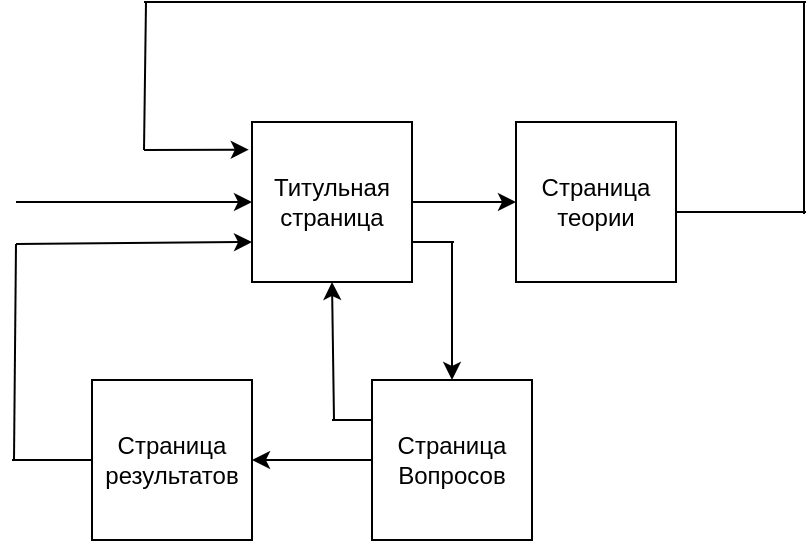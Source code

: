 <mxfile version="22.1.3" type="device" pages="10">
  <diagram id="C5RBs43oDa-KdzZeNtuy" name="Page-1">
    <mxGraphModel dx="683" dy="361" grid="0" gridSize="10" guides="1" tooltips="1" connect="1" arrows="1" fold="1" page="1" pageScale="1" pageWidth="827" pageHeight="1169" math="0" shadow="0">
      <root>
        <mxCell id="WIyWlLk6GJQsqaUBKTNV-0" />
        <mxCell id="WIyWlLk6GJQsqaUBKTNV-1" parent="WIyWlLk6GJQsqaUBKTNV-0" />
        <mxCell id="3UkrTASHzHVc0XtnFVxN-0" value="Титульная&lt;br&gt;страница" style="whiteSpace=wrap;html=1;aspect=fixed;" vertex="1" parent="WIyWlLk6GJQsqaUBKTNV-1">
          <mxGeometry x="372" y="350" width="80" height="80" as="geometry" />
        </mxCell>
        <mxCell id="3UkrTASHzHVc0XtnFVxN-1" value="" style="endArrow=classic;html=1;rounded=0;entryX=0;entryY=0.5;entryDx=0;entryDy=0;" edge="1" parent="WIyWlLk6GJQsqaUBKTNV-1" target="3UkrTASHzHVc0XtnFVxN-0">
          <mxGeometry width="50" height="50" relative="1" as="geometry">
            <mxPoint x="254" y="390" as="sourcePoint" />
            <mxPoint x="437" y="365" as="targetPoint" />
          </mxGeometry>
        </mxCell>
        <mxCell id="3UkrTASHzHVc0XtnFVxN-2" value="Страница&lt;br&gt;теории" style="whiteSpace=wrap;html=1;aspect=fixed;" vertex="1" parent="WIyWlLk6GJQsqaUBKTNV-1">
          <mxGeometry x="504" y="350" width="80" height="80" as="geometry" />
        </mxCell>
        <mxCell id="3UkrTASHzHVc0XtnFVxN-3" value="" style="endArrow=classic;html=1;rounded=0;exitX=1;exitY=0.5;exitDx=0;exitDy=0;entryX=0;entryY=0.5;entryDx=0;entryDy=0;" edge="1" parent="WIyWlLk6GJQsqaUBKTNV-1" source="3UkrTASHzHVc0XtnFVxN-0" target="3UkrTASHzHVc0XtnFVxN-2">
          <mxGeometry width="50" height="50" relative="1" as="geometry">
            <mxPoint x="387" y="415" as="sourcePoint" />
            <mxPoint x="437" y="365" as="targetPoint" />
          </mxGeometry>
        </mxCell>
        <mxCell id="3UkrTASHzHVc0XtnFVxN-6" value="" style="endArrow=none;html=1;rounded=0;exitX=1;exitY=0.563;exitDx=0;exitDy=0;exitPerimeter=0;" edge="1" parent="WIyWlLk6GJQsqaUBKTNV-1" source="3UkrTASHzHVc0XtnFVxN-2">
          <mxGeometry width="50" height="50" relative="1" as="geometry">
            <mxPoint x="458" y="430" as="sourcePoint" />
            <mxPoint x="649" y="395" as="targetPoint" />
          </mxGeometry>
        </mxCell>
        <mxCell id="3UkrTASHzHVc0XtnFVxN-7" value="" style="endArrow=none;html=1;rounded=0;" edge="1" parent="WIyWlLk6GJQsqaUBKTNV-1">
          <mxGeometry width="50" height="50" relative="1" as="geometry">
            <mxPoint x="648" y="396" as="sourcePoint" />
            <mxPoint x="648" y="290" as="targetPoint" />
          </mxGeometry>
        </mxCell>
        <mxCell id="3UkrTASHzHVc0XtnFVxN-8" value="" style="endArrow=none;html=1;rounded=0;" edge="1" parent="WIyWlLk6GJQsqaUBKTNV-1">
          <mxGeometry width="50" height="50" relative="1" as="geometry">
            <mxPoint x="318" y="290" as="sourcePoint" />
            <mxPoint x="649" y="290" as="targetPoint" />
          </mxGeometry>
        </mxCell>
        <mxCell id="3UkrTASHzHVc0XtnFVxN-9" value="" style="endArrow=none;html=1;rounded=0;" edge="1" parent="WIyWlLk6GJQsqaUBKTNV-1">
          <mxGeometry width="50" height="50" relative="1" as="geometry">
            <mxPoint x="318" y="364" as="sourcePoint" />
            <mxPoint x="319" y="290" as="targetPoint" />
          </mxGeometry>
        </mxCell>
        <mxCell id="3UkrTASHzHVc0XtnFVxN-10" value="" style="endArrow=classic;html=1;rounded=0;entryX=-0.02;entryY=0.173;entryDx=0;entryDy=0;entryPerimeter=0;" edge="1" parent="WIyWlLk6GJQsqaUBKTNV-1" target="3UkrTASHzHVc0XtnFVxN-0">
          <mxGeometry width="50" height="50" relative="1" as="geometry">
            <mxPoint x="318" y="364" as="sourcePoint" />
            <mxPoint x="443" y="333" as="targetPoint" />
          </mxGeometry>
        </mxCell>
        <mxCell id="3UkrTASHzHVc0XtnFVxN-11" value="Страница&lt;br&gt;Вопросов" style="whiteSpace=wrap;html=1;aspect=fixed;" vertex="1" parent="WIyWlLk6GJQsqaUBKTNV-1">
          <mxGeometry x="432" y="479" width="80" height="80" as="geometry" />
        </mxCell>
        <mxCell id="3UkrTASHzHVc0XtnFVxN-12" value="" style="endArrow=none;html=1;rounded=0;entryX=1;entryY=0.75;entryDx=0;entryDy=0;" edge="1" parent="WIyWlLk6GJQsqaUBKTNV-1" target="3UkrTASHzHVc0XtnFVxN-0">
          <mxGeometry width="50" height="50" relative="1" as="geometry">
            <mxPoint x="473" y="410" as="sourcePoint" />
            <mxPoint x="438" y="445" as="targetPoint" />
          </mxGeometry>
        </mxCell>
        <mxCell id="3UkrTASHzHVc0XtnFVxN-13" value="" style="endArrow=classic;html=1;rounded=0;entryX=0.5;entryY=0;entryDx=0;entryDy=0;" edge="1" parent="WIyWlLk6GJQsqaUBKTNV-1" target="3UkrTASHzHVc0XtnFVxN-11">
          <mxGeometry width="50" height="50" relative="1" as="geometry">
            <mxPoint x="472" y="410" as="sourcePoint" />
            <mxPoint x="438" y="445" as="targetPoint" />
          </mxGeometry>
        </mxCell>
        <mxCell id="3UkrTASHzHVc0XtnFVxN-14" value="Страница&lt;br&gt;результатов" style="whiteSpace=wrap;html=1;aspect=fixed;" vertex="1" parent="WIyWlLk6GJQsqaUBKTNV-1">
          <mxGeometry x="292" y="479" width="80" height="80" as="geometry" />
        </mxCell>
        <mxCell id="3UkrTASHzHVc0XtnFVxN-15" value="" style="endArrow=classic;html=1;rounded=0;exitX=0;exitY=0.5;exitDx=0;exitDy=0;entryX=1;entryY=0.5;entryDx=0;entryDy=0;" edge="1" parent="WIyWlLk6GJQsqaUBKTNV-1" source="3UkrTASHzHVc0XtnFVxN-11" target="3UkrTASHzHVc0XtnFVxN-14">
          <mxGeometry width="50" height="50" relative="1" as="geometry">
            <mxPoint x="370" y="476" as="sourcePoint" />
            <mxPoint x="420" y="426" as="targetPoint" />
          </mxGeometry>
        </mxCell>
        <mxCell id="3UkrTASHzHVc0XtnFVxN-17" value="" style="endArrow=none;html=1;rounded=0;exitX=0;exitY=0.25;exitDx=0;exitDy=0;" edge="1" parent="WIyWlLk6GJQsqaUBKTNV-1" source="3UkrTASHzHVc0XtnFVxN-11">
          <mxGeometry width="50" height="50" relative="1" as="geometry">
            <mxPoint x="350" y="471" as="sourcePoint" />
            <mxPoint x="412" y="499" as="targetPoint" />
          </mxGeometry>
        </mxCell>
        <mxCell id="3UkrTASHzHVc0XtnFVxN-18" value="" style="endArrow=classic;html=1;rounded=0;entryX=0.5;entryY=1;entryDx=0;entryDy=0;" edge="1" parent="WIyWlLk6GJQsqaUBKTNV-1" target="3UkrTASHzHVc0XtnFVxN-0">
          <mxGeometry width="50" height="50" relative="1" as="geometry">
            <mxPoint x="413" y="499" as="sourcePoint" />
            <mxPoint x="400" y="421" as="targetPoint" />
          </mxGeometry>
        </mxCell>
        <mxCell id="3UkrTASHzHVc0XtnFVxN-19" value="" style="endArrow=none;html=1;rounded=0;exitX=0;exitY=0.5;exitDx=0;exitDy=0;" edge="1" parent="WIyWlLk6GJQsqaUBKTNV-1" source="3UkrTASHzHVc0XtnFVxN-14">
          <mxGeometry width="50" height="50" relative="1" as="geometry">
            <mxPoint x="350" y="471" as="sourcePoint" />
            <mxPoint x="252" y="519" as="targetPoint" />
          </mxGeometry>
        </mxCell>
        <mxCell id="3UkrTASHzHVc0XtnFVxN-20" value="" style="endArrow=none;html=1;rounded=0;" edge="1" parent="WIyWlLk6GJQsqaUBKTNV-1">
          <mxGeometry width="50" height="50" relative="1" as="geometry">
            <mxPoint x="253" y="519" as="sourcePoint" />
            <mxPoint x="254" y="411" as="targetPoint" />
          </mxGeometry>
        </mxCell>
        <mxCell id="3UkrTASHzHVc0XtnFVxN-21" value="" style="endArrow=classic;html=1;rounded=0;entryX=0;entryY=0.75;entryDx=0;entryDy=0;" edge="1" parent="WIyWlLk6GJQsqaUBKTNV-1" target="3UkrTASHzHVc0XtnFVxN-0">
          <mxGeometry width="50" height="50" relative="1" as="geometry">
            <mxPoint x="254" y="411" as="sourcePoint" />
            <mxPoint x="400" y="421" as="targetPoint" />
          </mxGeometry>
        </mxCell>
      </root>
    </mxGraphModel>
  </diagram>
  <diagram name="EndsWith3AndWith5UnderMinorDiagonalCount" id="TGWkVnKVJc8KSdBgTgtH">
    <mxGraphModel dx="1613" dy="1040" grid="1" gridSize="10" guides="1" tooltips="1" connect="1" arrows="1" fold="1" page="1" pageScale="1" pageWidth="1600" pageHeight="1200" math="0" shadow="0">
      <root>
        <mxCell id="0" />
        <mxCell id="1" parent="0" />
        <mxCell id="Dx3A27PK3qYm2y0LI6H_-5" style="edgeStyle=orthogonalEdgeStyle;rounded=0;orthogonalLoop=1;jettySize=auto;html=1;exitX=0.5;exitY=1;exitDx=0;exitDy=0;entryX=0.5;entryY=0;entryDx=0;entryDy=0;fontFamily=Helvetica;fontSize=12;fontColor=default;endArrow=none;endFill=0;strokeWidth=2;" edge="1" parent="1" source="Dx3A27PK3qYm2y0LI6H_-1" target="Dx3A27PK3qYm2y0LI6H_-4">
          <mxGeometry relative="1" as="geometry" />
        </mxCell>
        <mxCell id="Dx3A27PK3qYm2y0LI6H_-1" value="&lt;font face=&quot;Cascadia Mono&quot;&gt;EndsWith3AndWith5UnderMinorDiagonalCount&lt;/font&gt;" style="rounded=1;whiteSpace=wrap;html=1;arcSize=50;strokeWidth=2;" vertex="1" parent="1">
          <mxGeometry x="380" y="180" width="310" height="70" as="geometry" />
        </mxCell>
        <mxCell id="Dx3A27PK3qYm2y0LI6H_-2" value="&lt;font face=&quot;Cascadia Mono&quot;&gt;Входные параметры:&lt;br&gt;matrix — матрица&lt;br&gt;sideLength — длина стороны квадратной матрицы&lt;br&gt;&lt;br&gt;Выходные параметры:&lt;br&gt;endsWith3Count — кол-во чисел, заканчивающихся на 3&lt;br&gt;endsWith5UnderMinorDiagonalCount — кол-во чисел&lt;br&gt;ниже главной диагонали, заканчивающихся на 5&lt;br&gt;&lt;/font&gt;" style="strokeWidth=2;html=1;shape=mxgraph.flowchart.annotation_1;align=left;pointerEvents=1;rounded=1;strokeColor=default;verticalAlign=middle;fontFamily=Helvetica;fontSize=12;fontColor=default;fillColor=default;spacingLeft=30;" vertex="1" parent="1">
          <mxGeometry x="720" y="145" width="30" height="140" as="geometry" />
        </mxCell>
        <mxCell id="Dx3A27PK3qYm2y0LI6H_-3" style="rounded=0;orthogonalLoop=1;jettySize=auto;html=1;exitX=1;exitY=0.5;exitDx=0;exitDy=0;entryX=0;entryY=0.5;entryDx=0;entryDy=0;entryPerimeter=0;fontFamily=Helvetica;fontSize=12;fontColor=default;dashed=1;strokeWidth=2;endArrow=none;endFill=0;dashPattern=1 2;" edge="1" parent="1" source="Dx3A27PK3qYm2y0LI6H_-1" target="Dx3A27PK3qYm2y0LI6H_-2">
          <mxGeometry relative="1" as="geometry" />
        </mxCell>
        <mxCell id="Dx3A27PK3qYm2y0LI6H_-7" style="edgeStyle=orthogonalEdgeStyle;shape=connector;rounded=0;orthogonalLoop=1;jettySize=auto;html=1;exitX=0.5;exitY=1;exitDx=0;exitDy=0;entryX=0.5;entryY=0;entryDx=0;entryDy=0;labelBackgroundColor=default;strokeColor=default;strokeWidth=2;align=center;verticalAlign=middle;fontFamily=Helvetica;fontSize=12;fontColor=default;endArrow=none;endFill=0;" edge="1" parent="1" source="Dx3A27PK3qYm2y0LI6H_-4" target="Dx3A27PK3qYm2y0LI6H_-6">
          <mxGeometry relative="1" as="geometry" />
        </mxCell>
        <mxCell id="Dx3A27PK3qYm2y0LI6H_-4" value="endsWith3Count = 0" style="rounded=0;whiteSpace=wrap;html=1;strokeColor=default;strokeWidth=2;align=center;verticalAlign=middle;fontFamily=Cascadia Mono;fontSize=12;fontColor=default;fillColor=default;" vertex="1" parent="1">
          <mxGeometry x="380" y="290" width="310" height="60" as="geometry" />
        </mxCell>
        <mxCell id="Dx3A27PK3qYm2y0LI6H_-11" style="edgeStyle=orthogonalEdgeStyle;shape=connector;rounded=0;orthogonalLoop=1;jettySize=auto;html=1;exitX=0.5;exitY=1;exitDx=0;exitDy=0;entryX=0.5;entryY=0;entryDx=0;entryDy=0;labelBackgroundColor=default;strokeColor=default;strokeWidth=2;align=center;verticalAlign=middle;fontFamily=Helvetica;fontSize=12;fontColor=default;endArrow=none;endFill=0;" edge="1" parent="1" source="Dx3A27PK3qYm2y0LI6H_-6" target="Dx3A27PK3qYm2y0LI6H_-9">
          <mxGeometry relative="1" as="geometry" />
        </mxCell>
        <mxCell id="Dx3A27PK3qYm2y0LI6H_-6" value="endsWith5UnderMinorDiagonalCount = 0" style="rounded=0;whiteSpace=wrap;html=1;strokeColor=default;strokeWidth=2;align=center;verticalAlign=middle;fontFamily=Cascadia Mono;fontSize=12;fontColor=default;fillColor=default;" vertex="1" parent="1">
          <mxGeometry x="380" y="390" width="310" height="60" as="geometry" />
        </mxCell>
        <mxCell id="Dx3A27PK3qYm2y0LI6H_-15" style="edgeStyle=orthogonalEdgeStyle;shape=connector;rounded=0;orthogonalLoop=1;jettySize=auto;html=1;exitX=0.5;exitY=1;exitDx=0;exitDy=0;entryX=0.5;entryY=0;entryDx=0;entryDy=0;labelBackgroundColor=default;strokeColor=default;strokeWidth=2;align=center;verticalAlign=middle;fontFamily=Cascadia Mono;fontSize=12;fontColor=default;endArrow=none;endFill=0;" edge="1" parent="1" source="Dx3A27PK3qYm2y0LI6H_-9" target="Dx3A27PK3qYm2y0LI6H_-12">
          <mxGeometry relative="1" as="geometry" />
        </mxCell>
        <mxCell id="Dx3A27PK3qYm2y0LI6H_-9" value="i = 0; i &amp;lt; sideLength; i++" style="shape=loopLimit;whiteSpace=wrap;html=1;rounded=0;strokeColor=default;strokeWidth=2;align=center;verticalAlign=middle;fontFamily=Cascadia Mono;fontSize=12;fontColor=default;fillColor=default;arcSize=0;" vertex="1" parent="1">
          <mxGeometry x="380" y="490" width="310" height="60" as="geometry" />
        </mxCell>
        <mxCell id="Dx3A27PK3qYm2y0LI6H_-14" style="edgeStyle=orthogonalEdgeStyle;shape=connector;rounded=0;orthogonalLoop=1;jettySize=auto;html=1;exitX=0.5;exitY=1;exitDx=0;exitDy=0;entryX=0.5;entryY=0;entryDx=0;entryDy=0;labelBackgroundColor=default;strokeColor=default;strokeWidth=2;align=center;verticalAlign=middle;fontFamily=Cascadia Mono;fontSize=12;fontColor=default;endArrow=none;endFill=0;" edge="1" parent="1" source="Dx3A27PK3qYm2y0LI6H_-10" target="Dx3A27PK3qYm2y0LI6H_-13">
          <mxGeometry relative="1" as="geometry" />
        </mxCell>
        <mxCell id="Dx3A27PK3qYm2y0LI6H_-10" value="j" style="shape=loopLimit;whiteSpace=wrap;html=1;rounded=1;strokeColor=default;strokeWidth=2;align=center;verticalAlign=middle;fontFamily=Cascadia Mono;fontSize=12;fontColor=default;fillColor=default;arcSize=0;flipV=1;" vertex="1" parent="1">
          <mxGeometry x="380" y="1130" width="310" height="60" as="geometry" />
        </mxCell>
        <mxCell id="Dx3A27PK3qYm2y0LI6H_-17" style="edgeStyle=orthogonalEdgeStyle;shape=connector;rounded=0;orthogonalLoop=1;jettySize=auto;html=1;exitX=0.5;exitY=1;exitDx=0;exitDy=0;entryX=0.5;entryY=0;entryDx=0;entryDy=0;labelBackgroundColor=default;strokeColor=default;strokeWidth=2;align=center;verticalAlign=middle;fontFamily=Cascadia Mono;fontSize=12;fontColor=default;endArrow=none;endFill=0;" edge="1" parent="1" source="Dx3A27PK3qYm2y0LI6H_-12" target="Dx3A27PK3qYm2y0LI6H_-16">
          <mxGeometry relative="1" as="geometry" />
        </mxCell>
        <mxCell id="Dx3A27PK3qYm2y0LI6H_-12" value="j = 0; j &amp;lt; sideLength; j++" style="shape=loopLimit;whiteSpace=wrap;html=1;rounded=0;strokeColor=default;strokeWidth=2;align=center;verticalAlign=middle;fontFamily=Cascadia Mono;fontSize=12;fontColor=default;fillColor=default;arcSize=0;size=20;" vertex="1" parent="1">
          <mxGeometry x="380" y="590" width="310" height="60" as="geometry" />
        </mxCell>
        <mxCell id="Dx3A27PK3qYm2y0LI6H_-34" style="edgeStyle=orthogonalEdgeStyle;shape=connector;rounded=0;orthogonalLoop=1;jettySize=auto;html=1;exitX=0.5;exitY=1;exitDx=0;exitDy=0;entryX=0.5;entryY=0;entryDx=0;entryDy=0;labelBackgroundColor=default;strokeColor=default;strokeWidth=2;align=center;verticalAlign=middle;fontFamily=Cascadia Mono;fontSize=12;fontColor=default;endArrow=none;endFill=0;" edge="1" parent="1" source="Dx3A27PK3qYm2y0LI6H_-13" target="Dx3A27PK3qYm2y0LI6H_-33">
          <mxGeometry relative="1" as="geometry" />
        </mxCell>
        <mxCell id="Dx3A27PK3qYm2y0LI6H_-13" value="i" style="shape=loopLimit;whiteSpace=wrap;html=1;rounded=1;strokeColor=default;strokeWidth=2;align=center;verticalAlign=middle;fontFamily=Cascadia Mono;fontSize=12;fontColor=default;fillColor=default;arcSize=0;flipV=1;" vertex="1" parent="1">
          <mxGeometry x="380" y="1230" width="310" height="60" as="geometry" />
        </mxCell>
        <mxCell id="Dx3A27PK3qYm2y0LI6H_-19" style="edgeStyle=orthogonalEdgeStyle;shape=connector;rounded=0;orthogonalLoop=1;jettySize=auto;html=1;exitX=1;exitY=0.5;exitDx=0;exitDy=0;entryX=0.5;entryY=0;entryDx=0;entryDy=0;labelBackgroundColor=default;strokeColor=default;strokeWidth=2;align=center;verticalAlign=middle;fontFamily=Cascadia Mono;fontSize=12;fontColor=default;endArrow=none;endFill=0;" edge="1" parent="1" source="Dx3A27PK3qYm2y0LI6H_-16" target="Dx3A27PK3qYm2y0LI6H_-18">
          <mxGeometry relative="1" as="geometry" />
        </mxCell>
        <mxCell id="Dx3A27PK3qYm2y0LI6H_-28" value="да" style="edgeLabel;html=1;align=center;verticalAlign=middle;resizable=0;points=[];fontSize=12;fontFamily=Cascadia Mono;fontColor=default;" vertex="1" connectable="0" parent="Dx3A27PK3qYm2y0LI6H_-19">
          <mxGeometry x="-0.39" y="-1" relative="1" as="geometry">
            <mxPoint as="offset" />
          </mxGeometry>
        </mxCell>
        <mxCell id="Dx3A27PK3qYm2y0LI6H_-26" style="edgeStyle=orthogonalEdgeStyle;shape=connector;rounded=0;orthogonalLoop=1;jettySize=auto;html=1;exitX=0;exitY=0.5;exitDx=0;exitDy=0;entryX=0.5;entryY=0;entryDx=0;entryDy=0;labelBackgroundColor=default;strokeColor=default;strokeWidth=2;align=center;verticalAlign=middle;fontFamily=Cascadia Mono;fontSize=12;fontColor=default;endArrow=none;endFill=0;" edge="1" parent="1" source="Dx3A27PK3qYm2y0LI6H_-16" target="Dx3A27PK3qYm2y0LI6H_-23">
          <mxGeometry relative="1" as="geometry">
            <Array as="points">
              <mxPoint x="310" y="730" />
              <mxPoint x="310" y="890" />
              <mxPoint x="535" y="890" />
            </Array>
          </mxGeometry>
        </mxCell>
        <mxCell id="Dx3A27PK3qYm2y0LI6H_-27" value="нет" style="edgeLabel;html=1;align=center;verticalAlign=middle;resizable=0;points=[];fontSize=12;fontFamily=Cascadia Mono;fontColor=default;" vertex="1" connectable="0" parent="Dx3A27PK3qYm2y0LI6H_-26">
          <mxGeometry x="-0.848" y="5" relative="1" as="geometry">
            <mxPoint y="-5" as="offset" />
          </mxGeometry>
        </mxCell>
        <mxCell id="Dx3A27PK3qYm2y0LI6H_-16" value="matrix[i][j] % 10 == 3" style="rhombus;whiteSpace=wrap;html=1;rounded=0;strokeColor=default;strokeWidth=2;align=center;verticalAlign=middle;fontFamily=Cascadia Mono;fontSize=12;fontColor=default;fillColor=default;arcSize=0;" vertex="1" parent="1">
          <mxGeometry x="380" y="690" width="310" height="80" as="geometry" />
        </mxCell>
        <mxCell id="Dx3A27PK3qYm2y0LI6H_-25" style="edgeStyle=orthogonalEdgeStyle;shape=connector;rounded=0;orthogonalLoop=1;jettySize=auto;html=1;exitX=0.5;exitY=1;exitDx=0;exitDy=0;entryX=0.5;entryY=0;entryDx=0;entryDy=0;labelBackgroundColor=default;strokeColor=default;strokeWidth=2;align=center;verticalAlign=middle;fontFamily=Cascadia Mono;fontSize=12;fontColor=default;endArrow=none;endFill=0;" edge="1" parent="1" source="Dx3A27PK3qYm2y0LI6H_-18" target="Dx3A27PK3qYm2y0LI6H_-23">
          <mxGeometry relative="1" as="geometry" />
        </mxCell>
        <mxCell id="Dx3A27PK3qYm2y0LI6H_-18" value="endsWith3Count++" style="rounded=0;whiteSpace=wrap;html=1;strokeColor=default;strokeWidth=2;align=center;verticalAlign=middle;fontFamily=Cascadia Mono;fontSize=12;fontColor=default;fillColor=default;" vertex="1" parent="1">
          <mxGeometry x="690" y="810" width="280" height="60" as="geometry" />
        </mxCell>
        <mxCell id="Dx3A27PK3qYm2y0LI6H_-22" style="edgeStyle=orthogonalEdgeStyle;shape=connector;rounded=0;orthogonalLoop=1;jettySize=auto;html=1;exitX=1;exitY=0.5;exitDx=0;exitDy=0;entryX=0.5;entryY=0;entryDx=0;entryDy=0;labelBackgroundColor=default;strokeColor=default;strokeWidth=2;align=center;verticalAlign=middle;fontFamily=Cascadia Mono;fontSize=12;fontColor=default;endArrow=none;endFill=0;" edge="1" parent="1" source="Dx3A27PK3qYm2y0LI6H_-23" target="Dx3A27PK3qYm2y0LI6H_-24">
          <mxGeometry relative="1" as="geometry" />
        </mxCell>
        <mxCell id="Dx3A27PK3qYm2y0LI6H_-32" value="да" style="edgeLabel;html=1;align=center;verticalAlign=middle;resizable=0;points=[];fontSize=12;fontFamily=Cascadia Mono;fontColor=default;" vertex="1" connectable="0" parent="Dx3A27PK3qYm2y0LI6H_-22">
          <mxGeometry x="-0.382" relative="1" as="geometry">
            <mxPoint as="offset" />
          </mxGeometry>
        </mxCell>
        <mxCell id="Dx3A27PK3qYm2y0LI6H_-29" style="edgeStyle=orthogonalEdgeStyle;shape=connector;rounded=0;orthogonalLoop=1;jettySize=auto;html=1;exitX=0;exitY=0.5;exitDx=0;exitDy=0;entryX=0.5;entryY=0;entryDx=0;entryDy=0;labelBackgroundColor=default;strokeColor=default;strokeWidth=2;align=center;verticalAlign=middle;fontFamily=Cascadia Mono;fontSize=12;fontColor=default;endArrow=none;endFill=0;" edge="1" parent="1" source="Dx3A27PK3qYm2y0LI6H_-23" target="Dx3A27PK3qYm2y0LI6H_-10">
          <mxGeometry relative="1" as="geometry">
            <Array as="points">
              <mxPoint x="310" y="950" />
              <mxPoint x="310" y="1110" />
              <mxPoint x="535" y="1110" />
            </Array>
          </mxGeometry>
        </mxCell>
        <mxCell id="Dx3A27PK3qYm2y0LI6H_-31" value="нет" style="edgeLabel;html=1;align=center;verticalAlign=middle;resizable=0;points=[];fontSize=12;fontFamily=Cascadia Mono;fontColor=default;" vertex="1" connectable="0" parent="Dx3A27PK3qYm2y0LI6H_-29">
          <mxGeometry x="-0.857" y="-2" relative="1" as="geometry">
            <mxPoint as="offset" />
          </mxGeometry>
        </mxCell>
        <mxCell id="Dx3A27PK3qYm2y0LI6H_-23" value="matrix[i][j] % 10 == 3" style="rhombus;whiteSpace=wrap;html=1;rounded=0;strokeColor=default;strokeWidth=2;align=center;verticalAlign=middle;fontFamily=Cascadia Mono;fontSize=12;fontColor=default;fillColor=default;arcSize=0;" vertex="1" parent="1">
          <mxGeometry x="380" y="910" width="310" height="80" as="geometry" />
        </mxCell>
        <mxCell id="Dx3A27PK3qYm2y0LI6H_-30" style="edgeStyle=orthogonalEdgeStyle;shape=connector;rounded=0;orthogonalLoop=1;jettySize=auto;html=1;exitX=0.5;exitY=1;exitDx=0;exitDy=0;entryX=0.5;entryY=0;entryDx=0;entryDy=0;labelBackgroundColor=default;strokeColor=default;strokeWidth=2;align=center;verticalAlign=middle;fontFamily=Cascadia Mono;fontSize=12;fontColor=default;endArrow=none;endFill=0;" edge="1" parent="1" source="Dx3A27PK3qYm2y0LI6H_-24" target="Dx3A27PK3qYm2y0LI6H_-10">
          <mxGeometry relative="1" as="geometry" />
        </mxCell>
        <mxCell id="Dx3A27PK3qYm2y0LI6H_-24" value="endsWith5UnderMinorDiagonalCount++" style="rounded=0;whiteSpace=wrap;html=1;strokeColor=default;strokeWidth=2;align=center;verticalAlign=middle;fontFamily=Cascadia Mono;fontSize=12;fontColor=default;fillColor=default;" vertex="1" parent="1">
          <mxGeometry x="690" y="1030" width="280" height="60" as="geometry" />
        </mxCell>
        <mxCell id="Dx3A27PK3qYm2y0LI6H_-33" value="&lt;font face=&quot;Cascadia Mono&quot;&gt;Конец&lt;/font&gt;" style="rounded=1;whiteSpace=wrap;html=1;arcSize=50;strokeWidth=2;" vertex="1" parent="1">
          <mxGeometry x="380" y="1330" width="310" height="70" as="geometry" />
        </mxCell>
      </root>
    </mxGraphModel>
  </diagram>
  <diagram name="CreateArrayAboveThreshold" id="oUin3fJlYGRJygLUsa3o">
    <mxGraphModel dx="1371" dy="884" grid="1" gridSize="10" guides="1" tooltips="1" connect="1" arrows="1" fold="1" page="1" pageScale="1" pageWidth="1600" pageHeight="1200" math="0" shadow="0">
      <root>
        <mxCell id="0" />
        <mxCell id="1" parent="0" />
        <mxCell id="G_j7bIVwT-zga_MA3Yqq-1" style="edgeStyle=orthogonalEdgeStyle;rounded=0;orthogonalLoop=1;jettySize=auto;html=1;exitX=0.5;exitY=1;exitDx=0;exitDy=0;entryX=0.5;entryY=0;entryDx=0;entryDy=0;fontFamily=Helvetica;fontSize=12;fontColor=default;endArrow=none;endFill=0;strokeWidth=2;" edge="1" parent="1" source="G_j7bIVwT-zga_MA3Yqq-2" target="G_j7bIVwT-zga_MA3Yqq-6">
          <mxGeometry relative="1" as="geometry" />
        </mxCell>
        <mxCell id="G_j7bIVwT-zga_MA3Yqq-2" value="&lt;font face=&quot;Cascadia Mono&quot;&gt;CreateArrayAboveThreshold&lt;/font&gt;" style="rounded=1;whiteSpace=wrap;html=1;arcSize=50;strokeWidth=2;" vertex="1" parent="1">
          <mxGeometry x="380" y="180" width="310" height="70" as="geometry" />
        </mxCell>
        <mxCell id="G_j7bIVwT-zga_MA3Yqq-3" value="&lt;font face=&quot;Cascadia Mono&quot;&gt;Входные параметры:&lt;br&gt;matrix — матрица&lt;br&gt;sideLength — длина стороны квадратной матрицы&lt;br&gt;threshold — граница, выше к-рой будут&lt;br&gt;выбираться числа&lt;br&gt;&lt;br&gt;Выходные параметры:&lt;br&gt;arrayLength — длина массива&lt;br&gt;&lt;br&gt;Возвращает:&lt;br&gt;новый массив&lt;br&gt;&lt;/font&gt;" style="strokeWidth=2;html=1;shape=mxgraph.flowchart.annotation_1;align=left;pointerEvents=1;rounded=1;strokeColor=default;verticalAlign=middle;fontFamily=Helvetica;fontSize=12;fontColor=default;fillColor=default;spacingLeft=30;" vertex="1" parent="1">
          <mxGeometry x="720" y="145" width="30" height="185" as="geometry" />
        </mxCell>
        <mxCell id="G_j7bIVwT-zga_MA3Yqq-4" style="rounded=0;orthogonalLoop=1;jettySize=auto;html=1;exitX=1;exitY=0.5;exitDx=0;exitDy=0;entryX=0;entryY=0.5;entryDx=0;entryDy=0;entryPerimeter=0;fontFamily=Helvetica;fontSize=12;fontColor=default;dashed=1;strokeWidth=2;endArrow=none;endFill=0;dashPattern=1 2;" edge="1" parent="1" source="G_j7bIVwT-zga_MA3Yqq-2" target="G_j7bIVwT-zga_MA3Yqq-3">
          <mxGeometry relative="1" as="geometry" />
        </mxCell>
        <mxCell id="G_j7bIVwT-zga_MA3Yqq-5" style="edgeStyle=orthogonalEdgeStyle;shape=connector;rounded=0;orthogonalLoop=1;jettySize=auto;html=1;exitX=0.5;exitY=1;exitDx=0;exitDy=0;entryX=0.5;entryY=0;entryDx=0;entryDy=0;labelBackgroundColor=default;strokeColor=default;strokeWidth=2;align=center;verticalAlign=middle;fontFamily=Helvetica;fontSize=12;fontColor=default;endArrow=none;endFill=0;" edge="1" parent="1" source="G_j7bIVwT-zga_MA3Yqq-6" target="G_j7bIVwT-zga_MA3Yqq-8">
          <mxGeometry relative="1" as="geometry" />
        </mxCell>
        <mxCell id="G_j7bIVwT-zga_MA3Yqq-6" value="arr = new int[sideLength * sideLength]" style="rounded=0;whiteSpace=wrap;html=1;strokeColor=default;strokeWidth=2;align=center;verticalAlign=middle;fontFamily=Cascadia Mono;fontSize=12;fontColor=default;fillColor=default;" vertex="1" parent="1">
          <mxGeometry x="380" y="290" width="310" height="60" as="geometry" />
        </mxCell>
        <mxCell id="G_j7bIVwT-zga_MA3Yqq-7" style="edgeStyle=orthogonalEdgeStyle;shape=connector;rounded=0;orthogonalLoop=1;jettySize=auto;html=1;exitX=0.5;exitY=1;exitDx=0;exitDy=0;entryX=0.5;entryY=0;entryDx=0;entryDy=0;labelBackgroundColor=default;strokeColor=default;strokeWidth=2;align=center;verticalAlign=middle;fontFamily=Helvetica;fontSize=12;fontColor=default;endArrow=none;endFill=0;" edge="1" parent="1" source="G_j7bIVwT-zga_MA3Yqq-8" target="G_j7bIVwT-zga_MA3Yqq-10">
          <mxGeometry relative="1" as="geometry" />
        </mxCell>
        <mxCell id="G_j7bIVwT-zga_MA3Yqq-8" value="arrayLength = 0" style="rounded=0;whiteSpace=wrap;html=1;strokeColor=default;strokeWidth=2;align=center;verticalAlign=middle;fontFamily=Cascadia Mono;fontSize=12;fontColor=default;fillColor=default;" vertex="1" parent="1">
          <mxGeometry x="380" y="390" width="310" height="60" as="geometry" />
        </mxCell>
        <mxCell id="G_j7bIVwT-zga_MA3Yqq-9" style="edgeStyle=orthogonalEdgeStyle;shape=connector;rounded=0;orthogonalLoop=1;jettySize=auto;html=1;exitX=0.5;exitY=1;exitDx=0;exitDy=0;entryX=0.5;entryY=0;entryDx=0;entryDy=0;labelBackgroundColor=default;strokeColor=default;strokeWidth=2;align=center;verticalAlign=middle;fontFamily=Cascadia Mono;fontSize=12;fontColor=default;endArrow=none;endFill=0;" edge="1" parent="1" source="G_j7bIVwT-zga_MA3Yqq-10" target="G_j7bIVwT-zga_MA3Yqq-14">
          <mxGeometry relative="1" as="geometry" />
        </mxCell>
        <mxCell id="G_j7bIVwT-zga_MA3Yqq-10" value="i = 0; i &amp;lt; sideLength; i++" style="shape=loopLimit;whiteSpace=wrap;html=1;rounded=0;strokeColor=default;strokeWidth=2;align=center;verticalAlign=middle;fontFamily=Cascadia Mono;fontSize=12;fontColor=default;fillColor=default;arcSize=0;" vertex="1" parent="1">
          <mxGeometry x="380" y="490" width="310" height="60" as="geometry" />
        </mxCell>
        <mxCell id="G_j7bIVwT-zga_MA3Yqq-11" style="edgeStyle=orthogonalEdgeStyle;shape=connector;rounded=0;orthogonalLoop=1;jettySize=auto;html=1;exitX=0.5;exitY=1;exitDx=0;exitDy=0;entryX=0.5;entryY=0;entryDx=0;entryDy=0;labelBackgroundColor=default;strokeColor=default;strokeWidth=2;align=center;verticalAlign=middle;fontFamily=Cascadia Mono;fontSize=12;fontColor=default;endArrow=none;endFill=0;" edge="1" parent="1" source="G_j7bIVwT-zga_MA3Yqq-12" target="G_j7bIVwT-zga_MA3Yqq-16">
          <mxGeometry relative="1" as="geometry" />
        </mxCell>
        <mxCell id="G_j7bIVwT-zga_MA3Yqq-12" value="j" style="shape=loopLimit;whiteSpace=wrap;html=1;rounded=1;strokeColor=default;strokeWidth=2;align=center;verticalAlign=middle;fontFamily=Cascadia Mono;fontSize=12;fontColor=default;fillColor=default;arcSize=0;flipV=1;" vertex="1" parent="1">
          <mxGeometry x="380" y="910" width="310" height="60" as="geometry" />
        </mxCell>
        <mxCell id="G_j7bIVwT-zga_MA3Yqq-13" style="edgeStyle=orthogonalEdgeStyle;shape=connector;rounded=0;orthogonalLoop=1;jettySize=auto;html=1;exitX=0.5;exitY=1;exitDx=0;exitDy=0;entryX=0.5;entryY=0;entryDx=0;entryDy=0;labelBackgroundColor=default;strokeColor=default;strokeWidth=2;align=center;verticalAlign=middle;fontFamily=Cascadia Mono;fontSize=12;fontColor=default;endArrow=none;endFill=0;" edge="1" parent="1" source="G_j7bIVwT-zga_MA3Yqq-14" target="G_j7bIVwT-zga_MA3Yqq-21">
          <mxGeometry relative="1" as="geometry" />
        </mxCell>
        <mxCell id="G_j7bIVwT-zga_MA3Yqq-14" value="j = 0; j &amp;lt; sideLength; j++" style="shape=loopLimit;whiteSpace=wrap;html=1;rounded=0;strokeColor=default;strokeWidth=2;align=center;verticalAlign=middle;fontFamily=Cascadia Mono;fontSize=12;fontColor=default;fillColor=default;arcSize=0;size=20;" vertex="1" parent="1">
          <mxGeometry x="380" y="590" width="310" height="60" as="geometry" />
        </mxCell>
        <mxCell id="G_j7bIVwT-zga_MA3Yqq-33" style="edgeStyle=orthogonalEdgeStyle;shape=connector;rounded=0;orthogonalLoop=1;jettySize=auto;html=1;exitX=0.5;exitY=1;exitDx=0;exitDy=0;entryX=0.5;entryY=0;entryDx=0;entryDy=0;labelBackgroundColor=default;strokeColor=default;strokeWidth=2;align=center;verticalAlign=middle;fontFamily=Cascadia Mono;fontSize=12;fontColor=default;endArrow=none;endFill=0;" edge="1" parent="1" source="G_j7bIVwT-zga_MA3Yqq-16" target="G_j7bIVwT-zga_MA3Yqq-32">
          <mxGeometry relative="1" as="geometry" />
        </mxCell>
        <mxCell id="G_j7bIVwT-zga_MA3Yqq-16" value="i" style="shape=loopLimit;whiteSpace=wrap;html=1;rounded=1;strokeColor=default;strokeWidth=2;align=center;verticalAlign=middle;fontFamily=Cascadia Mono;fontSize=12;fontColor=default;fillColor=default;arcSize=0;flipV=1;" vertex="1" parent="1">
          <mxGeometry x="380" y="1010" width="310" height="60" as="geometry" />
        </mxCell>
        <mxCell id="G_j7bIVwT-zga_MA3Yqq-17" style="edgeStyle=orthogonalEdgeStyle;shape=connector;rounded=0;orthogonalLoop=1;jettySize=auto;html=1;exitX=1;exitY=0.5;exitDx=0;exitDy=0;entryX=0.5;entryY=0;entryDx=0;entryDy=0;labelBackgroundColor=default;strokeColor=default;strokeWidth=2;align=center;verticalAlign=middle;fontFamily=Cascadia Mono;fontSize=12;fontColor=default;endArrow=none;endFill=0;" edge="1" parent="1" source="G_j7bIVwT-zga_MA3Yqq-21" target="G_j7bIVwT-zga_MA3Yqq-23">
          <mxGeometry relative="1" as="geometry" />
        </mxCell>
        <mxCell id="G_j7bIVwT-zga_MA3Yqq-18" value="да" style="edgeLabel;html=1;align=center;verticalAlign=middle;resizable=0;points=[];fontSize=12;fontFamily=Cascadia Mono;fontColor=default;" vertex="1" connectable="0" parent="G_j7bIVwT-zga_MA3Yqq-17">
          <mxGeometry x="-0.39" y="-1" relative="1" as="geometry">
            <mxPoint as="offset" />
          </mxGeometry>
        </mxCell>
        <mxCell id="G_j7bIVwT-zga_MA3Yqq-19" style="edgeStyle=orthogonalEdgeStyle;shape=connector;rounded=0;orthogonalLoop=1;jettySize=auto;html=1;exitX=0;exitY=0.5;exitDx=0;exitDy=0;entryX=0.5;entryY=0;entryDx=0;entryDy=0;labelBackgroundColor=default;strokeColor=default;strokeWidth=2;align=center;verticalAlign=middle;fontFamily=Cascadia Mono;fontSize=12;fontColor=default;endArrow=none;endFill=0;" edge="1" parent="1" source="G_j7bIVwT-zga_MA3Yqq-21">
          <mxGeometry relative="1" as="geometry">
            <Array as="points">
              <mxPoint x="310" y="730" />
              <mxPoint x="310" y="890" />
              <mxPoint x="535" y="890" />
            </Array>
            <mxPoint x="535" y="910" as="targetPoint" />
          </mxGeometry>
        </mxCell>
        <mxCell id="G_j7bIVwT-zga_MA3Yqq-20" value="нет" style="edgeLabel;html=1;align=center;verticalAlign=middle;resizable=0;points=[];fontSize=12;fontFamily=Cascadia Mono;fontColor=default;" vertex="1" connectable="0" parent="G_j7bIVwT-zga_MA3Yqq-19">
          <mxGeometry x="-0.848" y="5" relative="1" as="geometry">
            <mxPoint y="-5" as="offset" />
          </mxGeometry>
        </mxCell>
        <mxCell id="G_j7bIVwT-zga_MA3Yqq-21" value="matrix[i][j] &amp;gt; threshold" style="rhombus;whiteSpace=wrap;html=1;rounded=0;strokeColor=default;strokeWidth=2;align=center;verticalAlign=middle;fontFamily=Cascadia Mono;fontSize=12;fontColor=default;fillColor=default;arcSize=0;" vertex="1" parent="1">
          <mxGeometry x="380" y="690" width="310" height="80" as="geometry" />
        </mxCell>
        <mxCell id="G_j7bIVwT-zga_MA3Yqq-22" style="edgeStyle=orthogonalEdgeStyle;shape=connector;rounded=0;orthogonalLoop=1;jettySize=auto;html=1;exitX=0.5;exitY=1;exitDx=0;exitDy=0;entryX=0.5;entryY=0;entryDx=0;entryDy=0;labelBackgroundColor=default;strokeColor=default;strokeWidth=2;align=center;verticalAlign=middle;fontFamily=Cascadia Mono;fontSize=12;fontColor=default;endArrow=none;endFill=0;" edge="1" parent="1" source="G_j7bIVwT-zga_MA3Yqq-23">
          <mxGeometry relative="1" as="geometry">
            <mxPoint x="535" y="910" as="targetPoint" />
          </mxGeometry>
        </mxCell>
        <mxCell id="G_j7bIVwT-zga_MA3Yqq-23" value="arr[arrayLength++] = matrix[i][j]" style="rounded=0;whiteSpace=wrap;html=1;strokeColor=default;strokeWidth=2;align=center;verticalAlign=middle;fontFamily=Cascadia Mono;fontSize=12;fontColor=default;fillColor=default;" vertex="1" parent="1">
          <mxGeometry x="690" y="810" width="280" height="60" as="geometry" />
        </mxCell>
        <mxCell id="G_j7bIVwT-zga_MA3Yqq-31" value="&lt;font face=&quot;Cascadia Mono&quot;&gt;Конец&lt;/font&gt;" style="rounded=1;whiteSpace=wrap;html=1;arcSize=50;strokeWidth=2;" vertex="1" parent="1">
          <mxGeometry x="380" y="1210" width="310" height="70" as="geometry" />
        </mxCell>
        <mxCell id="G_j7bIVwT-zga_MA3Yqq-34" style="edgeStyle=orthogonalEdgeStyle;shape=connector;rounded=0;orthogonalLoop=1;jettySize=auto;html=1;exitX=0.5;exitY=1;exitDx=0;exitDy=0;entryX=0.5;entryY=0;entryDx=0;entryDy=0;labelBackgroundColor=default;strokeColor=default;strokeWidth=2;align=center;verticalAlign=middle;fontFamily=Cascadia Mono;fontSize=12;fontColor=default;endArrow=none;endFill=0;" edge="1" parent="1" source="G_j7bIVwT-zga_MA3Yqq-32" target="G_j7bIVwT-zga_MA3Yqq-31">
          <mxGeometry relative="1" as="geometry" />
        </mxCell>
        <mxCell id="G_j7bIVwT-zga_MA3Yqq-32" value="CreateArrayAboveThreshold =&amp;nbsp;arr" style="rounded=0;whiteSpace=wrap;html=1;strokeColor=default;strokeWidth=2;align=center;verticalAlign=middle;fontFamily=Cascadia Mono;fontSize=12;fontColor=default;fillColor=default;" vertex="1" parent="1">
          <mxGeometry x="380" y="1110" width="310" height="60" as="geometry" />
        </mxCell>
      </root>
    </mxGraphModel>
  </diagram>
  <diagram name="Событийная" id="0OBAeKYDmpCLsDRgu9tI">
    <mxGraphModel dx="1371" dy="884" grid="1" gridSize="10" guides="1" tooltips="1" connect="1" arrows="1" fold="1" page="1" pageScale="1" pageWidth="1600" pageHeight="1200" math="0" shadow="0">
      <root>
        <mxCell id="LgfqwrdV0chA7b1CduBd-0" />
        <mxCell id="LgfqwrdV0chA7b1CduBd-1" parent="LgfqwrdV0chA7b1CduBd-0" />
        <mxCell id="1lx8gkwl_eHs_idbSP_l-10" style="edgeStyle=orthogonalEdgeStyle;shape=connector;rounded=0;orthogonalLoop=1;jettySize=auto;html=1;exitX=0.5;exitY=1;exitDx=0;exitDy=0;labelBackgroundColor=default;strokeColor=default;strokeWidth=2;align=center;verticalAlign=middle;fontFamily=Cascadia Mono;fontSize=12;fontColor=default;endArrow=none;endFill=0;" edge="1" parent="LgfqwrdV0chA7b1CduBd-1" source="LgfqwrdV0chA7b1CduBd-3" target="1lx8gkwl_eHs_idbSP_l-0">
          <mxGeometry relative="1" as="geometry" />
        </mxCell>
        <mxCell id="LgfqwrdV0chA7b1CduBd-3" value="&lt;font face=&quot;Cascadia Mono&quot;&gt;CalculateButton_Click&lt;/font&gt;" style="rounded=1;whiteSpace=wrap;html=1;arcSize=50;strokeWidth=2;" vertex="1" parent="LgfqwrdV0chA7b1CduBd-1">
          <mxGeometry x="380" y="180" width="310" height="70" as="geometry" />
        </mxCell>
        <mxCell id="1lx8gkwl_eHs_idbSP_l-9" style="edgeStyle=orthogonalEdgeStyle;shape=connector;rounded=0;orthogonalLoop=1;jettySize=auto;html=1;exitX=0.5;exitY=1;exitDx=0;exitDy=0;entryX=0.5;entryY=0;entryDx=0;entryDy=0;labelBackgroundColor=default;strokeColor=default;strokeWidth=2;align=center;verticalAlign=middle;fontFamily=Cascadia Mono;fontSize=12;fontColor=default;endArrow=none;endFill=0;" edge="1" parent="LgfqwrdV0chA7b1CduBd-1" source="LgfqwrdV0chA7b1CduBd-9" target="1lx8gkwl_eHs_idbSP_l-3">
          <mxGeometry relative="1" as="geometry" />
        </mxCell>
        <mxCell id="LgfqwrdV0chA7b1CduBd-9" value="arrayLength = 0" style="rounded=0;whiteSpace=wrap;html=1;strokeColor=default;strokeWidth=2;align=center;verticalAlign=middle;fontFamily=Cascadia Mono;fontSize=12;fontColor=default;fillColor=default;" vertex="1" parent="LgfqwrdV0chA7b1CduBd-1">
          <mxGeometry x="380" y="390" width="310" height="60" as="geometry" />
        </mxCell>
        <mxCell id="LgfqwrdV0chA7b1CduBd-25" value="&lt;font face=&quot;Cascadia Mono&quot;&gt;Конец&lt;/font&gt;" style="rounded=1;whiteSpace=wrap;html=1;arcSize=50;strokeWidth=2;" vertex="1" parent="LgfqwrdV0chA7b1CduBd-1">
          <mxGeometry x="380" y="1320" width="310" height="70" as="geometry" />
        </mxCell>
        <mxCell id="LgfqwrdV0chA7b1CduBd-26" style="edgeStyle=orthogonalEdgeStyle;shape=connector;rounded=0;orthogonalLoop=1;jettySize=auto;html=1;exitX=0.5;exitY=1;exitDx=0;exitDy=0;entryX=0.5;entryY=0;entryDx=0;entryDy=0;labelBackgroundColor=default;strokeColor=default;strokeWidth=2;align=center;verticalAlign=middle;fontFamily=Cascadia Mono;fontSize=12;fontColor=default;endArrow=none;endFill=0;" edge="1" parent="LgfqwrdV0chA7b1CduBd-1" source="LgfqwrdV0chA7b1CduBd-27" target="LgfqwrdV0chA7b1CduBd-25">
          <mxGeometry relative="1" as="geometry" />
        </mxCell>
        <mxCell id="LgfqwrdV0chA7b1CduBd-27" value="delete[] arrayAboveThreshold" style="rounded=0;whiteSpace=wrap;html=1;strokeColor=default;strokeWidth=2;align=center;verticalAlign=middle;fontFamily=Cascadia Mono;fontSize=12;fontColor=default;fillColor=default;" vertex="1" parent="LgfqwrdV0chA7b1CduBd-1">
          <mxGeometry x="380" y="1220" width="310" height="60" as="geometry" />
        </mxCell>
        <mxCell id="1lx8gkwl_eHs_idbSP_l-1" style="edgeStyle=orthogonalEdgeStyle;shape=connector;rounded=0;orthogonalLoop=1;jettySize=auto;html=1;exitX=0.5;exitY=1;exitDx=0;exitDy=0;labelBackgroundColor=default;strokeColor=default;strokeWidth=2;align=center;verticalAlign=middle;fontFamily=Cascadia Mono;fontSize=12;fontColor=default;endArrow=none;endFill=0;" edge="1" parent="LgfqwrdV0chA7b1CduBd-1" source="1lx8gkwl_eHs_idbSP_l-0" target="LgfqwrdV0chA7b1CduBd-9">
          <mxGeometry relative="1" as="geometry" />
        </mxCell>
        <mxCell id="1lx8gkwl_eHs_idbSP_l-0" value="sideLength" style="shape=parallelogram;perimeter=parallelogramPerimeter;whiteSpace=wrap;html=1;fixedSize=1;rounded=0;strokeColor=default;strokeWidth=2;align=center;verticalAlign=middle;fontFamily=Cascadia Mono;fontSize=12;fontColor=default;fillColor=default;" vertex="1" parent="LgfqwrdV0chA7b1CduBd-1">
          <mxGeometry x="380" y="290" width="310" height="60" as="geometry" />
        </mxCell>
        <mxCell id="1lx8gkwl_eHs_idbSP_l-5" value="" style="edgeStyle=orthogonalEdgeStyle;shape=connector;rounded=0;orthogonalLoop=1;jettySize=auto;html=1;labelBackgroundColor=default;strokeColor=default;strokeWidth=2;align=center;verticalAlign=middle;fontFamily=Cascadia Mono;fontSize=12;fontColor=default;endArrow=none;endFill=0;" edge="1" parent="LgfqwrdV0chA7b1CduBd-1" source="1lx8gkwl_eHs_idbSP_l-3" target="1lx8gkwl_eHs_idbSP_l-4">
          <mxGeometry relative="1" as="geometry" />
        </mxCell>
        <mxCell id="1lx8gkwl_eHs_idbSP_l-3" value="matrix = Tasks2::GenerateMatrix(sideLength)" style="rounded=0;whiteSpace=wrap;html=1;strokeColor=default;strokeWidth=2;align=center;verticalAlign=middle;fontFamily=Cascadia Mono;fontSize=12;fontColor=default;fillColor=default;" vertex="1" parent="LgfqwrdV0chA7b1CduBd-1">
          <mxGeometry x="380" y="490" width="310" height="60" as="geometry" />
        </mxCell>
        <mxCell id="1lx8gkwl_eHs_idbSP_l-8" value="" style="edgeStyle=orthogonalEdgeStyle;shape=connector;rounded=0;orthogonalLoop=1;jettySize=auto;html=1;labelBackgroundColor=default;strokeColor=default;strokeWidth=2;align=center;verticalAlign=middle;fontFamily=Cascadia Mono;fontSize=12;fontColor=default;endArrow=none;endFill=0;" edge="1" parent="LgfqwrdV0chA7b1CduBd-1" source="1lx8gkwl_eHs_idbSP_l-4" target="1lx8gkwl_eHs_idbSP_l-7">
          <mxGeometry relative="1" as="geometry" />
        </mxCell>
        <mxCell id="1lx8gkwl_eHs_idbSP_l-4" value="Tasks2::OutputMatrix(SourceDataGridView, matrix, sideLength)" style="whiteSpace=wrap;html=1;fontFamily=Cascadia Mono;rounded=0;strokeWidth=2;" vertex="1" parent="LgfqwrdV0chA7b1CduBd-1">
          <mxGeometry x="380" y="590" width="310" height="60" as="geometry" />
        </mxCell>
        <mxCell id="1lx8gkwl_eHs_idbSP_l-12" style="edgeStyle=orthogonalEdgeStyle;shape=connector;rounded=0;orthogonalLoop=1;jettySize=auto;html=1;exitX=0.5;exitY=1;exitDx=0;exitDy=0;labelBackgroundColor=default;strokeColor=default;strokeWidth=2;align=center;verticalAlign=middle;fontFamily=Cascadia Mono;fontSize=12;fontColor=default;endArrow=none;endFill=0;" edge="1" parent="LgfqwrdV0chA7b1CduBd-1" source="1lx8gkwl_eHs_idbSP_l-7" target="1lx8gkwl_eHs_idbSP_l-11">
          <mxGeometry relative="1" as="geometry" />
        </mxCell>
        <mxCell id="1lx8gkwl_eHs_idbSP_l-7" value="Tasks2::&lt;br&gt;EndsWith3AndWith5UnderMinorDiagonalCount&lt;br&gt;(matrix, sideLength, endsWith3Count, endsWith5UnderMinorDiagonalCount)" style="whiteSpace=wrap;html=1;fontFamily=Cascadia Mono;rounded=0;strokeWidth=2;" vertex="1" parent="LgfqwrdV0chA7b1CduBd-1">
          <mxGeometry x="380" y="690" width="310" height="60" as="geometry" />
        </mxCell>
        <mxCell id="1lx8gkwl_eHs_idbSP_l-14" style="edgeStyle=orthogonalEdgeStyle;shape=connector;rounded=0;orthogonalLoop=1;jettySize=auto;html=1;exitX=0.5;exitY=1;exitDx=0;exitDy=0;labelBackgroundColor=default;strokeColor=default;strokeWidth=2;align=center;verticalAlign=middle;fontFamily=Cascadia Mono;fontSize=12;fontColor=default;endArrow=none;endFill=0;" edge="1" parent="LgfqwrdV0chA7b1CduBd-1" source="1lx8gkwl_eHs_idbSP_l-11" target="1lx8gkwl_eHs_idbSP_l-13">
          <mxGeometry relative="1" as="geometry" />
        </mxCell>
        <mxCell id="1lx8gkwl_eHs_idbSP_l-11" value="endsWith3Count, endsWith5UnderMinorDiagonalCount" style="shape=parallelogram;perimeter=parallelogramPerimeter;whiteSpace=wrap;html=1;fixedSize=1;rounded=0;strokeColor=default;strokeWidth=2;align=center;verticalAlign=middle;fontFamily=Cascadia Mono;fontSize=12;fontColor=default;fillColor=default;" vertex="1" parent="LgfqwrdV0chA7b1CduBd-1">
          <mxGeometry x="380" y="790" width="310" height="60" as="geometry" />
        </mxCell>
        <mxCell id="1lx8gkwl_eHs_idbSP_l-16" style="edgeStyle=orthogonalEdgeStyle;shape=connector;rounded=0;orthogonalLoop=1;jettySize=auto;html=1;exitX=0.5;exitY=1;exitDx=0;exitDy=0;labelBackgroundColor=default;strokeColor=default;strokeWidth=2;align=center;verticalAlign=middle;fontFamily=Cascadia Mono;fontSize=12;fontColor=default;endArrow=none;endFill=0;" edge="1" parent="LgfqwrdV0chA7b1CduBd-1" source="1lx8gkwl_eHs_idbSP_l-13" target="1lx8gkwl_eHs_idbSP_l-15">
          <mxGeometry relative="1" as="geometry" />
        </mxCell>
        <mxCell id="1lx8gkwl_eHs_idbSP_l-13" value="arrayAboveThreshold = Tasks2::CreateArrayAboveThreshold(matrix, sideLength, endsWith3Count + endsWith5UnderMinorDiagonalCount, arrayLength)" style="whiteSpace=wrap;html=1;fontFamily=Cascadia Mono;rounded=0;strokeWidth=2;" vertex="1" parent="LgfqwrdV0chA7b1CduBd-1">
          <mxGeometry x="380" y="890" width="310" height="90" as="geometry" />
        </mxCell>
        <mxCell id="1lx8gkwl_eHs_idbSP_l-19" style="edgeStyle=orthogonalEdgeStyle;shape=connector;rounded=0;orthogonalLoop=1;jettySize=auto;html=1;exitX=0.5;exitY=1;exitDx=0;exitDy=0;entryX=0.5;entryY=0;entryDx=0;entryDy=0;labelBackgroundColor=default;strokeColor=default;strokeWidth=2;align=center;verticalAlign=middle;fontFamily=Cascadia Mono;fontSize=12;fontColor=default;endArrow=none;endFill=0;" edge="1" parent="LgfqwrdV0chA7b1CduBd-1" source="1lx8gkwl_eHs_idbSP_l-15" target="1lx8gkwl_eHs_idbSP_l-18">
          <mxGeometry relative="1" as="geometry" />
        </mxCell>
        <mxCell id="1lx8gkwl_eHs_idbSP_l-15" value="Tasks1::OutputArray(ResultArrayDataGridView, arrayAboveThreshold, arrayLength)" style="rounded=0;whiteSpace=wrap;html=1;strokeColor=default;strokeWidth=2;align=center;verticalAlign=middle;fontFamily=Cascadia Mono;fontSize=12;fontColor=default;fillColor=default;" vertex="1" parent="LgfqwrdV0chA7b1CduBd-1">
          <mxGeometry x="380" y="1020" width="310" height="60" as="geometry" />
        </mxCell>
        <mxCell id="1lx8gkwl_eHs_idbSP_l-20" style="edgeStyle=orthogonalEdgeStyle;shape=connector;rounded=0;orthogonalLoop=1;jettySize=auto;html=1;exitX=0.5;exitY=1;exitDx=0;exitDy=0;labelBackgroundColor=default;strokeColor=default;strokeWidth=2;align=center;verticalAlign=middle;fontFamily=Cascadia Mono;fontSize=12;fontColor=default;endArrow=none;endFill=0;" edge="1" parent="LgfqwrdV0chA7b1CduBd-1" source="1lx8gkwl_eHs_idbSP_l-18" target="LgfqwrdV0chA7b1CduBd-27">
          <mxGeometry relative="1" as="geometry" />
        </mxCell>
        <mxCell id="1lx8gkwl_eHs_idbSP_l-18" value="Tasks2::DeleteMatrix(matrix, sideLength)" style="rounded=0;whiteSpace=wrap;html=1;strokeColor=default;strokeWidth=2;align=center;verticalAlign=middle;fontFamily=Cascadia Mono;fontSize=12;fontColor=default;fillColor=default;" vertex="1" parent="LgfqwrdV0chA7b1CduBd-1">
          <mxGeometry x="380" y="1120" width="310" height="60" as="geometry" />
        </mxCell>
      </root>
    </mxGraphModel>
  </diagram>
  <diagram name="EndsWith3AndWith5UnderMinorDiagonalCount" id="-Ky-_Uh3gsmnDDnw9WTm">
    <mxGraphModel dx="1613" dy="1040" grid="1" gridSize="10" guides="1" tooltips="1" connect="1" arrows="1" fold="1" page="1" pageScale="1" pageWidth="1600" pageHeight="1200" math="0" shadow="0">
      <root>
        <mxCell id="0" />
        <mxCell id="1" parent="0" />
        <mxCell id="Dx3A27PK3qYm2y0LI6H_-5" style="edgeStyle=orthogonalEdgeStyle;rounded=0;orthogonalLoop=1;jettySize=auto;html=1;exitX=0.5;exitY=1;exitDx=0;exitDy=0;entryX=0.5;entryY=0;entryDx=0;entryDy=0;fontFamily=Helvetica;fontSize=12;fontColor=default;endArrow=none;endFill=0;strokeWidth=2;" edge="1" parent="1" source="Dx3A27PK3qYm2y0LI6H_-1" target="Dx3A27PK3qYm2y0LI6H_-4">
          <mxGeometry relative="1" as="geometry" />
        </mxCell>
        <mxCell id="Dx3A27PK3qYm2y0LI6H_-1" value="&lt;font face=&quot;Cascadia Mono&quot;&gt;EndsWith3AndWith5UnderMinorDiagonalCount&lt;/font&gt;" style="rounded=1;whiteSpace=wrap;html=1;arcSize=50;strokeWidth=2;" vertex="1" parent="1">
          <mxGeometry x="380" y="180" width="310" height="70" as="geometry" />
        </mxCell>
        <mxCell id="Dx3A27PK3qYm2y0LI6H_-2" value="&lt;font face=&quot;Cascadia Mono&quot;&gt;Входные параметры:&lt;br&gt;matrix — матрица&lt;br&gt;sideLength — длина стороны квадратной матрицы&lt;br&gt;&lt;br&gt;Выходные параметры:&lt;br&gt;endsWith3Count — кол-во чисел, заканчивающихся на 3&lt;br&gt;endsWith5UnderMinorDiagonalCount — кол-во чисел&lt;br&gt;ниже главной диагонали, заканчивающихся на 5&lt;br&gt;&lt;/font&gt;" style="strokeWidth=2;html=1;shape=mxgraph.flowchart.annotation_1;align=left;pointerEvents=1;rounded=1;strokeColor=default;verticalAlign=middle;fontFamily=Helvetica;fontSize=12;fontColor=default;fillColor=default;spacingLeft=30;" vertex="1" parent="1">
          <mxGeometry x="720" y="145" width="30" height="140" as="geometry" />
        </mxCell>
        <mxCell id="Dx3A27PK3qYm2y0LI6H_-3" style="rounded=0;orthogonalLoop=1;jettySize=auto;html=1;exitX=1;exitY=0.5;exitDx=0;exitDy=0;entryX=0;entryY=0.5;entryDx=0;entryDy=0;entryPerimeter=0;fontFamily=Helvetica;fontSize=12;fontColor=default;dashed=1;strokeWidth=2;endArrow=none;endFill=0;dashPattern=1 2;" edge="1" parent="1" source="Dx3A27PK3qYm2y0LI6H_-1" target="Dx3A27PK3qYm2y0LI6H_-2">
          <mxGeometry relative="1" as="geometry" />
        </mxCell>
        <mxCell id="Dx3A27PK3qYm2y0LI6H_-7" style="edgeStyle=orthogonalEdgeStyle;shape=connector;rounded=0;orthogonalLoop=1;jettySize=auto;html=1;exitX=0.5;exitY=1;exitDx=0;exitDy=0;entryX=0.5;entryY=0;entryDx=0;entryDy=0;labelBackgroundColor=default;strokeColor=default;strokeWidth=2;align=center;verticalAlign=middle;fontFamily=Helvetica;fontSize=12;fontColor=default;endArrow=none;endFill=0;" edge="1" parent="1" source="Dx3A27PK3qYm2y0LI6H_-4" target="Dx3A27PK3qYm2y0LI6H_-6">
          <mxGeometry relative="1" as="geometry" />
        </mxCell>
        <mxCell id="Dx3A27PK3qYm2y0LI6H_-4" value="endsWith3Count = 0" style="rounded=0;whiteSpace=wrap;html=1;strokeColor=default;strokeWidth=2;align=center;verticalAlign=middle;fontFamily=Cascadia Mono;fontSize=12;fontColor=default;fillColor=default;" vertex="1" parent="1">
          <mxGeometry x="380" y="290" width="310" height="60" as="geometry" />
        </mxCell>
        <mxCell id="Dx3A27PK3qYm2y0LI6H_-11" style="edgeStyle=orthogonalEdgeStyle;shape=connector;rounded=0;orthogonalLoop=1;jettySize=auto;html=1;exitX=0.5;exitY=1;exitDx=0;exitDy=0;entryX=0.5;entryY=0;entryDx=0;entryDy=0;labelBackgroundColor=default;strokeColor=default;strokeWidth=2;align=center;verticalAlign=middle;fontFamily=Helvetica;fontSize=12;fontColor=default;endArrow=none;endFill=0;" edge="1" parent="1" source="Dx3A27PK3qYm2y0LI6H_-6" target="Dx3A27PK3qYm2y0LI6H_-9">
          <mxGeometry relative="1" as="geometry" />
        </mxCell>
        <mxCell id="Dx3A27PK3qYm2y0LI6H_-6" value="endsWith5UnderMinorDiagonalCount = 0" style="rounded=0;whiteSpace=wrap;html=1;strokeColor=default;strokeWidth=2;align=center;verticalAlign=middle;fontFamily=Cascadia Mono;fontSize=12;fontColor=default;fillColor=default;" vertex="1" parent="1">
          <mxGeometry x="380" y="390" width="310" height="60" as="geometry" />
        </mxCell>
        <mxCell id="Dx3A27PK3qYm2y0LI6H_-15" style="edgeStyle=orthogonalEdgeStyle;shape=connector;rounded=0;orthogonalLoop=1;jettySize=auto;html=1;exitX=0.5;exitY=1;exitDx=0;exitDy=0;entryX=0.5;entryY=0;entryDx=0;entryDy=0;labelBackgroundColor=default;strokeColor=default;strokeWidth=2;align=center;verticalAlign=middle;fontFamily=Cascadia Mono;fontSize=12;fontColor=default;endArrow=none;endFill=0;" edge="1" parent="1" source="Dx3A27PK3qYm2y0LI6H_-9" target="Dx3A27PK3qYm2y0LI6H_-12">
          <mxGeometry relative="1" as="geometry" />
        </mxCell>
        <mxCell id="Dx3A27PK3qYm2y0LI6H_-9" value="i = 0; i &amp;lt; sideLength; i++" style="shape=loopLimit;whiteSpace=wrap;html=1;rounded=0;strokeColor=default;strokeWidth=2;align=center;verticalAlign=middle;fontFamily=Cascadia Mono;fontSize=12;fontColor=default;fillColor=default;arcSize=0;" vertex="1" parent="1">
          <mxGeometry x="380" y="490" width="310" height="60" as="geometry" />
        </mxCell>
        <mxCell id="Dx3A27PK3qYm2y0LI6H_-14" style="edgeStyle=orthogonalEdgeStyle;shape=connector;rounded=0;orthogonalLoop=1;jettySize=auto;html=1;exitX=0.5;exitY=1;exitDx=0;exitDy=0;entryX=0.5;entryY=0;entryDx=0;entryDy=0;labelBackgroundColor=default;strokeColor=default;strokeWidth=2;align=center;verticalAlign=middle;fontFamily=Cascadia Mono;fontSize=12;fontColor=default;endArrow=none;endFill=0;" edge="1" parent="1" source="Dx3A27PK3qYm2y0LI6H_-10" target="Dx3A27PK3qYm2y0LI6H_-13">
          <mxGeometry relative="1" as="geometry" />
        </mxCell>
        <mxCell id="Dx3A27PK3qYm2y0LI6H_-10" value="j" style="shape=loopLimit;whiteSpace=wrap;html=1;rounded=1;strokeColor=default;strokeWidth=2;align=center;verticalAlign=middle;fontFamily=Cascadia Mono;fontSize=12;fontColor=default;fillColor=default;arcSize=0;flipV=1;" vertex="1" parent="1">
          <mxGeometry x="380" y="1130" width="310" height="60" as="geometry" />
        </mxCell>
        <mxCell id="Dx3A27PK3qYm2y0LI6H_-17" style="edgeStyle=orthogonalEdgeStyle;shape=connector;rounded=0;orthogonalLoop=1;jettySize=auto;html=1;exitX=0.5;exitY=1;exitDx=0;exitDy=0;entryX=0.5;entryY=0;entryDx=0;entryDy=0;labelBackgroundColor=default;strokeColor=default;strokeWidth=2;align=center;verticalAlign=middle;fontFamily=Cascadia Mono;fontSize=12;fontColor=default;endArrow=none;endFill=0;" edge="1" parent="1" source="Dx3A27PK3qYm2y0LI6H_-12" target="Dx3A27PK3qYm2y0LI6H_-16">
          <mxGeometry relative="1" as="geometry" />
        </mxCell>
        <mxCell id="Dx3A27PK3qYm2y0LI6H_-12" value="j = 0; j &amp;lt; sideLength; j++" style="shape=loopLimit;whiteSpace=wrap;html=1;rounded=0;strokeColor=default;strokeWidth=2;align=center;verticalAlign=middle;fontFamily=Cascadia Mono;fontSize=12;fontColor=default;fillColor=default;arcSize=0;size=20;" vertex="1" parent="1">
          <mxGeometry x="380" y="590" width="310" height="60" as="geometry" />
        </mxCell>
        <mxCell id="Dx3A27PK3qYm2y0LI6H_-34" style="edgeStyle=orthogonalEdgeStyle;shape=connector;rounded=0;orthogonalLoop=1;jettySize=auto;html=1;exitX=0.5;exitY=1;exitDx=0;exitDy=0;entryX=0.5;entryY=0;entryDx=0;entryDy=0;labelBackgroundColor=default;strokeColor=default;strokeWidth=2;align=center;verticalAlign=middle;fontFamily=Cascadia Mono;fontSize=12;fontColor=default;endArrow=none;endFill=0;" edge="1" parent="1" source="Dx3A27PK3qYm2y0LI6H_-13" target="Dx3A27PK3qYm2y0LI6H_-33">
          <mxGeometry relative="1" as="geometry" />
        </mxCell>
        <mxCell id="Dx3A27PK3qYm2y0LI6H_-13" value="i" style="shape=loopLimit;whiteSpace=wrap;html=1;rounded=1;strokeColor=default;strokeWidth=2;align=center;verticalAlign=middle;fontFamily=Cascadia Mono;fontSize=12;fontColor=default;fillColor=default;arcSize=0;flipV=1;" vertex="1" parent="1">
          <mxGeometry x="380" y="1230" width="310" height="60" as="geometry" />
        </mxCell>
        <mxCell id="Dx3A27PK3qYm2y0LI6H_-19" style="edgeStyle=orthogonalEdgeStyle;shape=connector;rounded=0;orthogonalLoop=1;jettySize=auto;html=1;exitX=1;exitY=0.5;exitDx=0;exitDy=0;entryX=0.5;entryY=0;entryDx=0;entryDy=0;labelBackgroundColor=default;strokeColor=default;strokeWidth=2;align=center;verticalAlign=middle;fontFamily=Cascadia Mono;fontSize=12;fontColor=default;endArrow=none;endFill=0;" edge="1" parent="1" source="Dx3A27PK3qYm2y0LI6H_-16" target="Dx3A27PK3qYm2y0LI6H_-18">
          <mxGeometry relative="1" as="geometry" />
        </mxCell>
        <mxCell id="Dx3A27PK3qYm2y0LI6H_-28" value="да" style="edgeLabel;html=1;align=center;verticalAlign=middle;resizable=0;points=[];fontSize=12;fontFamily=Cascadia Mono;fontColor=default;" vertex="1" connectable="0" parent="Dx3A27PK3qYm2y0LI6H_-19">
          <mxGeometry x="-0.39" y="-1" relative="1" as="geometry">
            <mxPoint as="offset" />
          </mxGeometry>
        </mxCell>
        <mxCell id="Dx3A27PK3qYm2y0LI6H_-26" style="edgeStyle=orthogonalEdgeStyle;shape=connector;rounded=0;orthogonalLoop=1;jettySize=auto;html=1;exitX=0;exitY=0.5;exitDx=0;exitDy=0;entryX=0.5;entryY=0;entryDx=0;entryDy=0;labelBackgroundColor=default;strokeColor=default;strokeWidth=2;align=center;verticalAlign=middle;fontFamily=Cascadia Mono;fontSize=12;fontColor=default;endArrow=none;endFill=0;" edge="1" parent="1" source="Dx3A27PK3qYm2y0LI6H_-16" target="Dx3A27PK3qYm2y0LI6H_-23">
          <mxGeometry relative="1" as="geometry">
            <Array as="points">
              <mxPoint x="310" y="730" />
              <mxPoint x="310" y="890" />
              <mxPoint x="535" y="890" />
            </Array>
          </mxGeometry>
        </mxCell>
        <mxCell id="Dx3A27PK3qYm2y0LI6H_-27" value="нет" style="edgeLabel;html=1;align=center;verticalAlign=middle;resizable=0;points=[];fontSize=12;fontFamily=Cascadia Mono;fontColor=default;" vertex="1" connectable="0" parent="Dx3A27PK3qYm2y0LI6H_-26">
          <mxGeometry x="-0.848" y="5" relative="1" as="geometry">
            <mxPoint y="-5" as="offset" />
          </mxGeometry>
        </mxCell>
        <mxCell id="Dx3A27PK3qYm2y0LI6H_-16" value="matrix[i][j] % 10 == 3" style="rhombus;whiteSpace=wrap;html=1;rounded=0;strokeColor=default;strokeWidth=2;align=center;verticalAlign=middle;fontFamily=Cascadia Mono;fontSize=12;fontColor=default;fillColor=default;arcSize=0;" vertex="1" parent="1">
          <mxGeometry x="380" y="690" width="310" height="80" as="geometry" />
        </mxCell>
        <mxCell id="Dx3A27PK3qYm2y0LI6H_-25" style="edgeStyle=orthogonalEdgeStyle;shape=connector;rounded=0;orthogonalLoop=1;jettySize=auto;html=1;exitX=0.5;exitY=1;exitDx=0;exitDy=0;entryX=0.5;entryY=0;entryDx=0;entryDy=0;labelBackgroundColor=default;strokeColor=default;strokeWidth=2;align=center;verticalAlign=middle;fontFamily=Cascadia Mono;fontSize=12;fontColor=default;endArrow=none;endFill=0;" edge="1" parent="1" source="Dx3A27PK3qYm2y0LI6H_-18" target="Dx3A27PK3qYm2y0LI6H_-23">
          <mxGeometry relative="1" as="geometry" />
        </mxCell>
        <mxCell id="Dx3A27PK3qYm2y0LI6H_-18" value="endsWith3Count++" style="rounded=0;whiteSpace=wrap;html=1;strokeColor=default;strokeWidth=2;align=center;verticalAlign=middle;fontFamily=Cascadia Mono;fontSize=12;fontColor=default;fillColor=default;" vertex="1" parent="1">
          <mxGeometry x="690" y="810" width="280" height="60" as="geometry" />
        </mxCell>
        <mxCell id="Dx3A27PK3qYm2y0LI6H_-22" style="edgeStyle=orthogonalEdgeStyle;shape=connector;rounded=0;orthogonalLoop=1;jettySize=auto;html=1;exitX=1;exitY=0.5;exitDx=0;exitDy=0;entryX=0.5;entryY=0;entryDx=0;entryDy=0;labelBackgroundColor=default;strokeColor=default;strokeWidth=2;align=center;verticalAlign=middle;fontFamily=Cascadia Mono;fontSize=12;fontColor=default;endArrow=none;endFill=0;" edge="1" parent="1" source="Dx3A27PK3qYm2y0LI6H_-23" target="Dx3A27PK3qYm2y0LI6H_-24">
          <mxGeometry relative="1" as="geometry" />
        </mxCell>
        <mxCell id="Dx3A27PK3qYm2y0LI6H_-32" value="да" style="edgeLabel;html=1;align=center;verticalAlign=middle;resizable=0;points=[];fontSize=12;fontFamily=Cascadia Mono;fontColor=default;" vertex="1" connectable="0" parent="Dx3A27PK3qYm2y0LI6H_-22">
          <mxGeometry x="-0.382" relative="1" as="geometry">
            <mxPoint as="offset" />
          </mxGeometry>
        </mxCell>
        <mxCell id="Dx3A27PK3qYm2y0LI6H_-29" style="edgeStyle=orthogonalEdgeStyle;shape=connector;rounded=0;orthogonalLoop=1;jettySize=auto;html=1;exitX=0;exitY=0.5;exitDx=0;exitDy=0;entryX=0.5;entryY=0;entryDx=0;entryDy=0;labelBackgroundColor=default;strokeColor=default;strokeWidth=2;align=center;verticalAlign=middle;fontFamily=Cascadia Mono;fontSize=12;fontColor=default;endArrow=none;endFill=0;" edge="1" parent="1" source="Dx3A27PK3qYm2y0LI6H_-23" target="Dx3A27PK3qYm2y0LI6H_-10">
          <mxGeometry relative="1" as="geometry">
            <Array as="points">
              <mxPoint x="310" y="950" />
              <mxPoint x="310" y="1110" />
              <mxPoint x="535" y="1110" />
            </Array>
          </mxGeometry>
        </mxCell>
        <mxCell id="Dx3A27PK3qYm2y0LI6H_-31" value="нет" style="edgeLabel;html=1;align=center;verticalAlign=middle;resizable=0;points=[];fontSize=12;fontFamily=Cascadia Mono;fontColor=default;" vertex="1" connectable="0" parent="Dx3A27PK3qYm2y0LI6H_-29">
          <mxGeometry x="-0.857" y="-2" relative="1" as="geometry">
            <mxPoint as="offset" />
          </mxGeometry>
        </mxCell>
        <mxCell id="Dx3A27PK3qYm2y0LI6H_-23" value="matrix[i][j] % 10 == 3" style="rhombus;whiteSpace=wrap;html=1;rounded=0;strokeColor=default;strokeWidth=2;align=center;verticalAlign=middle;fontFamily=Cascadia Mono;fontSize=12;fontColor=default;fillColor=default;arcSize=0;" vertex="1" parent="1">
          <mxGeometry x="380" y="910" width="310" height="80" as="geometry" />
        </mxCell>
        <mxCell id="Dx3A27PK3qYm2y0LI6H_-30" style="edgeStyle=orthogonalEdgeStyle;shape=connector;rounded=0;orthogonalLoop=1;jettySize=auto;html=1;exitX=0.5;exitY=1;exitDx=0;exitDy=0;entryX=0.5;entryY=0;entryDx=0;entryDy=0;labelBackgroundColor=default;strokeColor=default;strokeWidth=2;align=center;verticalAlign=middle;fontFamily=Cascadia Mono;fontSize=12;fontColor=default;endArrow=none;endFill=0;" edge="1" parent="1" source="Dx3A27PK3qYm2y0LI6H_-24" target="Dx3A27PK3qYm2y0LI6H_-10">
          <mxGeometry relative="1" as="geometry" />
        </mxCell>
        <mxCell id="Dx3A27PK3qYm2y0LI6H_-24" value="endsWith5UnderMinorDiagonalCount++" style="rounded=0;whiteSpace=wrap;html=1;strokeColor=default;strokeWidth=2;align=center;verticalAlign=middle;fontFamily=Cascadia Mono;fontSize=12;fontColor=default;fillColor=default;" vertex="1" parent="1">
          <mxGeometry x="690" y="1030" width="280" height="60" as="geometry" />
        </mxCell>
        <mxCell id="Dx3A27PK3qYm2y0LI6H_-33" value="&lt;font face=&quot;Cascadia Mono&quot;&gt;Конец&lt;/font&gt;" style="rounded=1;whiteSpace=wrap;html=1;arcSize=50;strokeWidth=2;" vertex="1" parent="1">
          <mxGeometry x="380" y="1330" width="310" height="70" as="geometry" />
        </mxCell>
      </root>
    </mxGraphModel>
  </diagram>
  <diagram name="CreateArrayAboveThreshold" id="IfxFtiBO7sC6-Yfy2_kH">
    <mxGraphModel dx="1371" dy="884" grid="1" gridSize="10" guides="1" tooltips="1" connect="1" arrows="1" fold="1" page="1" pageScale="1" pageWidth="1600" pageHeight="1200" math="0" shadow="0">
      <root>
        <mxCell id="0" />
        <mxCell id="1" parent="0" />
        <mxCell id="G_j7bIVwT-zga_MA3Yqq-1" style="edgeStyle=orthogonalEdgeStyle;rounded=0;orthogonalLoop=1;jettySize=auto;html=1;exitX=0.5;exitY=1;exitDx=0;exitDy=0;entryX=0.5;entryY=0;entryDx=0;entryDy=0;fontFamily=Helvetica;fontSize=12;fontColor=default;endArrow=none;endFill=0;strokeWidth=2;" edge="1" parent="1" source="G_j7bIVwT-zga_MA3Yqq-2" target="G_j7bIVwT-zga_MA3Yqq-6">
          <mxGeometry relative="1" as="geometry" />
        </mxCell>
        <mxCell id="G_j7bIVwT-zga_MA3Yqq-2" value="&lt;font face=&quot;Cascadia Mono&quot;&gt;CreateArrayAboveThreshold&lt;/font&gt;" style="rounded=1;whiteSpace=wrap;html=1;arcSize=50;strokeWidth=2;" vertex="1" parent="1">
          <mxGeometry x="380" y="180" width="310" height="70" as="geometry" />
        </mxCell>
        <mxCell id="G_j7bIVwT-zga_MA3Yqq-3" value="&lt;font face=&quot;Cascadia Mono&quot;&gt;Входные параметры:&lt;br&gt;matrix — матрица&lt;br&gt;sideLength — длина стороны квадратной матрицы&lt;br&gt;threshold — граница, выше к-рой будут&lt;br&gt;выбираться числа&lt;br&gt;&lt;br&gt;Выходные параметры:&lt;br&gt;arrayLength — длина массива&lt;br&gt;&lt;br&gt;Возвращает:&lt;br&gt;новый массив&lt;br&gt;&lt;/font&gt;" style="strokeWidth=2;html=1;shape=mxgraph.flowchart.annotation_1;align=left;pointerEvents=1;rounded=1;strokeColor=default;verticalAlign=middle;fontFamily=Helvetica;fontSize=12;fontColor=default;fillColor=default;spacingLeft=30;" vertex="1" parent="1">
          <mxGeometry x="720" y="145" width="30" height="185" as="geometry" />
        </mxCell>
        <mxCell id="G_j7bIVwT-zga_MA3Yqq-4" style="rounded=0;orthogonalLoop=1;jettySize=auto;html=1;exitX=1;exitY=0.5;exitDx=0;exitDy=0;entryX=0;entryY=0.5;entryDx=0;entryDy=0;entryPerimeter=0;fontFamily=Helvetica;fontSize=12;fontColor=default;dashed=1;strokeWidth=2;endArrow=none;endFill=0;dashPattern=1 2;" edge="1" parent="1" source="G_j7bIVwT-zga_MA3Yqq-2" target="G_j7bIVwT-zga_MA3Yqq-3">
          <mxGeometry relative="1" as="geometry" />
        </mxCell>
        <mxCell id="G_j7bIVwT-zga_MA3Yqq-5" style="edgeStyle=orthogonalEdgeStyle;shape=connector;rounded=0;orthogonalLoop=1;jettySize=auto;html=1;exitX=0.5;exitY=1;exitDx=0;exitDy=0;entryX=0.5;entryY=0;entryDx=0;entryDy=0;labelBackgroundColor=default;strokeColor=default;strokeWidth=2;align=center;verticalAlign=middle;fontFamily=Helvetica;fontSize=12;fontColor=default;endArrow=none;endFill=0;" edge="1" parent="1" source="G_j7bIVwT-zga_MA3Yqq-6" target="G_j7bIVwT-zga_MA3Yqq-8">
          <mxGeometry relative="1" as="geometry" />
        </mxCell>
        <mxCell id="G_j7bIVwT-zga_MA3Yqq-6" value="arr = new int[sideLength * sideLength]" style="rounded=0;whiteSpace=wrap;html=1;strokeColor=default;strokeWidth=2;align=center;verticalAlign=middle;fontFamily=Cascadia Mono;fontSize=12;fontColor=default;fillColor=default;" vertex="1" parent="1">
          <mxGeometry x="380" y="290" width="310" height="60" as="geometry" />
        </mxCell>
        <mxCell id="G_j7bIVwT-zga_MA3Yqq-7" style="edgeStyle=orthogonalEdgeStyle;shape=connector;rounded=0;orthogonalLoop=1;jettySize=auto;html=1;exitX=0.5;exitY=1;exitDx=0;exitDy=0;entryX=0.5;entryY=0;entryDx=0;entryDy=0;labelBackgroundColor=default;strokeColor=default;strokeWidth=2;align=center;verticalAlign=middle;fontFamily=Helvetica;fontSize=12;fontColor=default;endArrow=none;endFill=0;" edge="1" parent="1" source="G_j7bIVwT-zga_MA3Yqq-8" target="G_j7bIVwT-zga_MA3Yqq-10">
          <mxGeometry relative="1" as="geometry" />
        </mxCell>
        <mxCell id="G_j7bIVwT-zga_MA3Yqq-8" value="arrayLength = 0" style="rounded=0;whiteSpace=wrap;html=1;strokeColor=default;strokeWidth=2;align=center;verticalAlign=middle;fontFamily=Cascadia Mono;fontSize=12;fontColor=default;fillColor=default;" vertex="1" parent="1">
          <mxGeometry x="380" y="390" width="310" height="60" as="geometry" />
        </mxCell>
        <mxCell id="G_j7bIVwT-zga_MA3Yqq-9" style="edgeStyle=orthogonalEdgeStyle;shape=connector;rounded=0;orthogonalLoop=1;jettySize=auto;html=1;exitX=0.5;exitY=1;exitDx=0;exitDy=0;entryX=0.5;entryY=0;entryDx=0;entryDy=0;labelBackgroundColor=default;strokeColor=default;strokeWidth=2;align=center;verticalAlign=middle;fontFamily=Cascadia Mono;fontSize=12;fontColor=default;endArrow=none;endFill=0;" edge="1" parent="1" source="G_j7bIVwT-zga_MA3Yqq-10" target="G_j7bIVwT-zga_MA3Yqq-14">
          <mxGeometry relative="1" as="geometry" />
        </mxCell>
        <mxCell id="G_j7bIVwT-zga_MA3Yqq-10" value="i = 0; i &amp;lt; sideLength; i++" style="shape=loopLimit;whiteSpace=wrap;html=1;rounded=0;strokeColor=default;strokeWidth=2;align=center;verticalAlign=middle;fontFamily=Cascadia Mono;fontSize=12;fontColor=default;fillColor=default;arcSize=0;" vertex="1" parent="1">
          <mxGeometry x="380" y="490" width="310" height="60" as="geometry" />
        </mxCell>
        <mxCell id="G_j7bIVwT-zga_MA3Yqq-11" style="edgeStyle=orthogonalEdgeStyle;shape=connector;rounded=0;orthogonalLoop=1;jettySize=auto;html=1;exitX=0.5;exitY=1;exitDx=0;exitDy=0;entryX=0.5;entryY=0;entryDx=0;entryDy=0;labelBackgroundColor=default;strokeColor=default;strokeWidth=2;align=center;verticalAlign=middle;fontFamily=Cascadia Mono;fontSize=12;fontColor=default;endArrow=none;endFill=0;" edge="1" parent="1" source="G_j7bIVwT-zga_MA3Yqq-12" target="G_j7bIVwT-zga_MA3Yqq-16">
          <mxGeometry relative="1" as="geometry" />
        </mxCell>
        <mxCell id="G_j7bIVwT-zga_MA3Yqq-12" value="j" style="shape=loopLimit;whiteSpace=wrap;html=1;rounded=1;strokeColor=default;strokeWidth=2;align=center;verticalAlign=middle;fontFamily=Cascadia Mono;fontSize=12;fontColor=default;fillColor=default;arcSize=0;flipV=1;" vertex="1" parent="1">
          <mxGeometry x="380" y="910" width="310" height="60" as="geometry" />
        </mxCell>
        <mxCell id="G_j7bIVwT-zga_MA3Yqq-13" style="edgeStyle=orthogonalEdgeStyle;shape=connector;rounded=0;orthogonalLoop=1;jettySize=auto;html=1;exitX=0.5;exitY=1;exitDx=0;exitDy=0;entryX=0.5;entryY=0;entryDx=0;entryDy=0;labelBackgroundColor=default;strokeColor=default;strokeWidth=2;align=center;verticalAlign=middle;fontFamily=Cascadia Mono;fontSize=12;fontColor=default;endArrow=none;endFill=0;" edge="1" parent="1" source="G_j7bIVwT-zga_MA3Yqq-14" target="G_j7bIVwT-zga_MA3Yqq-21">
          <mxGeometry relative="1" as="geometry" />
        </mxCell>
        <mxCell id="G_j7bIVwT-zga_MA3Yqq-14" value="j = 0; j &amp;lt; sideLength; j++" style="shape=loopLimit;whiteSpace=wrap;html=1;rounded=0;strokeColor=default;strokeWidth=2;align=center;verticalAlign=middle;fontFamily=Cascadia Mono;fontSize=12;fontColor=default;fillColor=default;arcSize=0;size=20;" vertex="1" parent="1">
          <mxGeometry x="380" y="590" width="310" height="60" as="geometry" />
        </mxCell>
        <mxCell id="G_j7bIVwT-zga_MA3Yqq-33" style="edgeStyle=orthogonalEdgeStyle;shape=connector;rounded=0;orthogonalLoop=1;jettySize=auto;html=1;exitX=0.5;exitY=1;exitDx=0;exitDy=0;entryX=0.5;entryY=0;entryDx=0;entryDy=0;labelBackgroundColor=default;strokeColor=default;strokeWidth=2;align=center;verticalAlign=middle;fontFamily=Cascadia Mono;fontSize=12;fontColor=default;endArrow=none;endFill=0;" edge="1" parent="1" source="G_j7bIVwT-zga_MA3Yqq-16" target="G_j7bIVwT-zga_MA3Yqq-32">
          <mxGeometry relative="1" as="geometry" />
        </mxCell>
        <mxCell id="G_j7bIVwT-zga_MA3Yqq-16" value="i" style="shape=loopLimit;whiteSpace=wrap;html=1;rounded=1;strokeColor=default;strokeWidth=2;align=center;verticalAlign=middle;fontFamily=Cascadia Mono;fontSize=12;fontColor=default;fillColor=default;arcSize=0;flipV=1;" vertex="1" parent="1">
          <mxGeometry x="380" y="1010" width="310" height="60" as="geometry" />
        </mxCell>
        <mxCell id="G_j7bIVwT-zga_MA3Yqq-17" style="edgeStyle=orthogonalEdgeStyle;shape=connector;rounded=0;orthogonalLoop=1;jettySize=auto;html=1;exitX=1;exitY=0.5;exitDx=0;exitDy=0;entryX=0.5;entryY=0;entryDx=0;entryDy=0;labelBackgroundColor=default;strokeColor=default;strokeWidth=2;align=center;verticalAlign=middle;fontFamily=Cascadia Mono;fontSize=12;fontColor=default;endArrow=none;endFill=0;" edge="1" parent="1" source="G_j7bIVwT-zga_MA3Yqq-21" target="G_j7bIVwT-zga_MA3Yqq-23">
          <mxGeometry relative="1" as="geometry" />
        </mxCell>
        <mxCell id="G_j7bIVwT-zga_MA3Yqq-18" value="да" style="edgeLabel;html=1;align=center;verticalAlign=middle;resizable=0;points=[];fontSize=12;fontFamily=Cascadia Mono;fontColor=default;" vertex="1" connectable="0" parent="G_j7bIVwT-zga_MA3Yqq-17">
          <mxGeometry x="-0.39" y="-1" relative="1" as="geometry">
            <mxPoint as="offset" />
          </mxGeometry>
        </mxCell>
        <mxCell id="G_j7bIVwT-zga_MA3Yqq-19" style="edgeStyle=orthogonalEdgeStyle;shape=connector;rounded=0;orthogonalLoop=1;jettySize=auto;html=1;exitX=0;exitY=0.5;exitDx=0;exitDy=0;entryX=0.5;entryY=0;entryDx=0;entryDy=0;labelBackgroundColor=default;strokeColor=default;strokeWidth=2;align=center;verticalAlign=middle;fontFamily=Cascadia Mono;fontSize=12;fontColor=default;endArrow=none;endFill=0;" edge="1" parent="1" source="G_j7bIVwT-zga_MA3Yqq-21">
          <mxGeometry relative="1" as="geometry">
            <Array as="points">
              <mxPoint x="310" y="730" />
              <mxPoint x="310" y="890" />
              <mxPoint x="535" y="890" />
            </Array>
            <mxPoint x="535" y="910" as="targetPoint" />
          </mxGeometry>
        </mxCell>
        <mxCell id="G_j7bIVwT-zga_MA3Yqq-20" value="нет" style="edgeLabel;html=1;align=center;verticalAlign=middle;resizable=0;points=[];fontSize=12;fontFamily=Cascadia Mono;fontColor=default;" vertex="1" connectable="0" parent="G_j7bIVwT-zga_MA3Yqq-19">
          <mxGeometry x="-0.848" y="5" relative="1" as="geometry">
            <mxPoint y="-5" as="offset" />
          </mxGeometry>
        </mxCell>
        <mxCell id="G_j7bIVwT-zga_MA3Yqq-21" value="matrix[i][j] &amp;gt; threshold" style="rhombus;whiteSpace=wrap;html=1;rounded=0;strokeColor=default;strokeWidth=2;align=center;verticalAlign=middle;fontFamily=Cascadia Mono;fontSize=12;fontColor=default;fillColor=default;arcSize=0;" vertex="1" parent="1">
          <mxGeometry x="380" y="690" width="310" height="80" as="geometry" />
        </mxCell>
        <mxCell id="G_j7bIVwT-zga_MA3Yqq-22" style="edgeStyle=orthogonalEdgeStyle;shape=connector;rounded=0;orthogonalLoop=1;jettySize=auto;html=1;exitX=0.5;exitY=1;exitDx=0;exitDy=0;entryX=0.5;entryY=0;entryDx=0;entryDy=0;labelBackgroundColor=default;strokeColor=default;strokeWidth=2;align=center;verticalAlign=middle;fontFamily=Cascadia Mono;fontSize=12;fontColor=default;endArrow=none;endFill=0;" edge="1" parent="1" source="G_j7bIVwT-zga_MA3Yqq-23">
          <mxGeometry relative="1" as="geometry">
            <mxPoint x="535" y="910" as="targetPoint" />
          </mxGeometry>
        </mxCell>
        <mxCell id="G_j7bIVwT-zga_MA3Yqq-23" value="arr[arrayLength++] = matrix[i][j]" style="rounded=0;whiteSpace=wrap;html=1;strokeColor=default;strokeWidth=2;align=center;verticalAlign=middle;fontFamily=Cascadia Mono;fontSize=12;fontColor=default;fillColor=default;" vertex="1" parent="1">
          <mxGeometry x="690" y="810" width="280" height="60" as="geometry" />
        </mxCell>
        <mxCell id="G_j7bIVwT-zga_MA3Yqq-31" value="&lt;font face=&quot;Cascadia Mono&quot;&gt;Конец&lt;/font&gt;" style="rounded=1;whiteSpace=wrap;html=1;arcSize=50;strokeWidth=2;" vertex="1" parent="1">
          <mxGeometry x="380" y="1210" width="310" height="70" as="geometry" />
        </mxCell>
        <mxCell id="G_j7bIVwT-zga_MA3Yqq-34" style="edgeStyle=orthogonalEdgeStyle;shape=connector;rounded=0;orthogonalLoop=1;jettySize=auto;html=1;exitX=0.5;exitY=1;exitDx=0;exitDy=0;entryX=0.5;entryY=0;entryDx=0;entryDy=0;labelBackgroundColor=default;strokeColor=default;strokeWidth=2;align=center;verticalAlign=middle;fontFamily=Cascadia Mono;fontSize=12;fontColor=default;endArrow=none;endFill=0;" edge="1" parent="1" source="G_j7bIVwT-zga_MA3Yqq-32" target="G_j7bIVwT-zga_MA3Yqq-31">
          <mxGeometry relative="1" as="geometry" />
        </mxCell>
        <mxCell id="G_j7bIVwT-zga_MA3Yqq-32" value="CreateArrayAboveThreshold =&amp;nbsp;arr" style="rounded=0;whiteSpace=wrap;html=1;strokeColor=default;strokeWidth=2;align=center;verticalAlign=middle;fontFamily=Cascadia Mono;fontSize=12;fontColor=default;fillColor=default;" vertex="1" parent="1">
          <mxGeometry x="380" y="1110" width="310" height="60" as="geometry" />
        </mxCell>
      </root>
    </mxGraphModel>
  </diagram>
  <diagram name="Событийная" id="lSrUg7e1JmxFhf10G2q-">
    <mxGraphModel dx="1371" dy="884" grid="1" gridSize="10" guides="1" tooltips="1" connect="1" arrows="1" fold="1" page="1" pageScale="1" pageWidth="1600" pageHeight="1200" math="0" shadow="0">
      <root>
        <mxCell id="LgfqwrdV0chA7b1CduBd-0" />
        <mxCell id="LgfqwrdV0chA7b1CduBd-1" parent="LgfqwrdV0chA7b1CduBd-0" />
        <mxCell id="1lx8gkwl_eHs_idbSP_l-10" style="edgeStyle=orthogonalEdgeStyle;shape=connector;rounded=0;orthogonalLoop=1;jettySize=auto;html=1;exitX=0.5;exitY=1;exitDx=0;exitDy=0;labelBackgroundColor=default;strokeColor=default;strokeWidth=2;align=center;verticalAlign=middle;fontFamily=Cascadia Mono;fontSize=12;fontColor=default;endArrow=none;endFill=0;" edge="1" parent="LgfqwrdV0chA7b1CduBd-1" source="LgfqwrdV0chA7b1CduBd-3" target="1lx8gkwl_eHs_idbSP_l-0">
          <mxGeometry relative="1" as="geometry" />
        </mxCell>
        <mxCell id="LgfqwrdV0chA7b1CduBd-3" value="&lt;font face=&quot;Cascadia Mono&quot;&gt;CalculateButton_Click&lt;/font&gt;" style="rounded=1;whiteSpace=wrap;html=1;arcSize=50;strokeWidth=2;" vertex="1" parent="LgfqwrdV0chA7b1CduBd-1">
          <mxGeometry x="380" y="180" width="310" height="70" as="geometry" />
        </mxCell>
        <mxCell id="1lx8gkwl_eHs_idbSP_l-9" style="edgeStyle=orthogonalEdgeStyle;shape=connector;rounded=0;orthogonalLoop=1;jettySize=auto;html=1;exitX=0.5;exitY=1;exitDx=0;exitDy=0;entryX=0.5;entryY=0;entryDx=0;entryDy=0;labelBackgroundColor=default;strokeColor=default;strokeWidth=2;align=center;verticalAlign=middle;fontFamily=Cascadia Mono;fontSize=12;fontColor=default;endArrow=none;endFill=0;" edge="1" parent="LgfqwrdV0chA7b1CduBd-1" source="LgfqwrdV0chA7b1CduBd-9" target="1lx8gkwl_eHs_idbSP_l-3">
          <mxGeometry relative="1" as="geometry" />
        </mxCell>
        <mxCell id="LgfqwrdV0chA7b1CduBd-9" value="arrayLength = 0" style="rounded=0;whiteSpace=wrap;html=1;strokeColor=default;strokeWidth=2;align=center;verticalAlign=middle;fontFamily=Cascadia Mono;fontSize=12;fontColor=default;fillColor=default;" vertex="1" parent="LgfqwrdV0chA7b1CduBd-1">
          <mxGeometry x="380" y="390" width="310" height="60" as="geometry" />
        </mxCell>
        <mxCell id="LgfqwrdV0chA7b1CduBd-25" value="&lt;font face=&quot;Cascadia Mono&quot;&gt;Конец&lt;/font&gt;" style="rounded=1;whiteSpace=wrap;html=1;arcSize=50;strokeWidth=2;" vertex="1" parent="LgfqwrdV0chA7b1CduBd-1">
          <mxGeometry x="380" y="1320" width="310" height="70" as="geometry" />
        </mxCell>
        <mxCell id="LgfqwrdV0chA7b1CduBd-26" style="edgeStyle=orthogonalEdgeStyle;shape=connector;rounded=0;orthogonalLoop=1;jettySize=auto;html=1;exitX=0.5;exitY=1;exitDx=0;exitDy=0;entryX=0.5;entryY=0;entryDx=0;entryDy=0;labelBackgroundColor=default;strokeColor=default;strokeWidth=2;align=center;verticalAlign=middle;fontFamily=Cascadia Mono;fontSize=12;fontColor=default;endArrow=none;endFill=0;" edge="1" parent="LgfqwrdV0chA7b1CduBd-1" source="LgfqwrdV0chA7b1CduBd-27" target="LgfqwrdV0chA7b1CduBd-25">
          <mxGeometry relative="1" as="geometry" />
        </mxCell>
        <mxCell id="LgfqwrdV0chA7b1CduBd-27" value="delete[] arrayAboveThreshold" style="rounded=0;whiteSpace=wrap;html=1;strokeColor=default;strokeWidth=2;align=center;verticalAlign=middle;fontFamily=Cascadia Mono;fontSize=12;fontColor=default;fillColor=default;" vertex="1" parent="LgfqwrdV0chA7b1CduBd-1">
          <mxGeometry x="380" y="1220" width="310" height="60" as="geometry" />
        </mxCell>
        <mxCell id="1lx8gkwl_eHs_idbSP_l-1" style="edgeStyle=orthogonalEdgeStyle;shape=connector;rounded=0;orthogonalLoop=1;jettySize=auto;html=1;exitX=0.5;exitY=1;exitDx=0;exitDy=0;labelBackgroundColor=default;strokeColor=default;strokeWidth=2;align=center;verticalAlign=middle;fontFamily=Cascadia Mono;fontSize=12;fontColor=default;endArrow=none;endFill=0;" edge="1" parent="LgfqwrdV0chA7b1CduBd-1" source="1lx8gkwl_eHs_idbSP_l-0" target="LgfqwrdV0chA7b1CduBd-9">
          <mxGeometry relative="1" as="geometry" />
        </mxCell>
        <mxCell id="1lx8gkwl_eHs_idbSP_l-0" value="sideLength" style="shape=parallelogram;perimeter=parallelogramPerimeter;whiteSpace=wrap;html=1;fixedSize=1;rounded=0;strokeColor=default;strokeWidth=2;align=center;verticalAlign=middle;fontFamily=Cascadia Mono;fontSize=12;fontColor=default;fillColor=default;" vertex="1" parent="LgfqwrdV0chA7b1CduBd-1">
          <mxGeometry x="380" y="290" width="310" height="60" as="geometry" />
        </mxCell>
        <mxCell id="1lx8gkwl_eHs_idbSP_l-5" value="" style="edgeStyle=orthogonalEdgeStyle;shape=connector;rounded=0;orthogonalLoop=1;jettySize=auto;html=1;labelBackgroundColor=default;strokeColor=default;strokeWidth=2;align=center;verticalAlign=middle;fontFamily=Cascadia Mono;fontSize=12;fontColor=default;endArrow=none;endFill=0;" edge="1" parent="LgfqwrdV0chA7b1CduBd-1" source="1lx8gkwl_eHs_idbSP_l-3" target="1lx8gkwl_eHs_idbSP_l-4">
          <mxGeometry relative="1" as="geometry" />
        </mxCell>
        <mxCell id="1lx8gkwl_eHs_idbSP_l-3" value="matrix = Tasks2::GenerateMatrix(sideLength)" style="rounded=0;whiteSpace=wrap;html=1;strokeColor=default;strokeWidth=2;align=center;verticalAlign=middle;fontFamily=Cascadia Mono;fontSize=12;fontColor=default;fillColor=default;" vertex="1" parent="LgfqwrdV0chA7b1CduBd-1">
          <mxGeometry x="380" y="490" width="310" height="60" as="geometry" />
        </mxCell>
        <mxCell id="1lx8gkwl_eHs_idbSP_l-8" value="" style="edgeStyle=orthogonalEdgeStyle;shape=connector;rounded=0;orthogonalLoop=1;jettySize=auto;html=1;labelBackgroundColor=default;strokeColor=default;strokeWidth=2;align=center;verticalAlign=middle;fontFamily=Cascadia Mono;fontSize=12;fontColor=default;endArrow=none;endFill=0;" edge="1" parent="LgfqwrdV0chA7b1CduBd-1" source="1lx8gkwl_eHs_idbSP_l-4" target="1lx8gkwl_eHs_idbSP_l-7">
          <mxGeometry relative="1" as="geometry" />
        </mxCell>
        <mxCell id="1lx8gkwl_eHs_idbSP_l-4" value="Tasks2::OutputMatrix(SourceDataGridView, matrix, sideLength)" style="whiteSpace=wrap;html=1;fontFamily=Cascadia Mono;rounded=0;strokeWidth=2;" vertex="1" parent="LgfqwrdV0chA7b1CduBd-1">
          <mxGeometry x="380" y="590" width="310" height="60" as="geometry" />
        </mxCell>
        <mxCell id="1lx8gkwl_eHs_idbSP_l-12" style="edgeStyle=orthogonalEdgeStyle;shape=connector;rounded=0;orthogonalLoop=1;jettySize=auto;html=1;exitX=0.5;exitY=1;exitDx=0;exitDy=0;labelBackgroundColor=default;strokeColor=default;strokeWidth=2;align=center;verticalAlign=middle;fontFamily=Cascadia Mono;fontSize=12;fontColor=default;endArrow=none;endFill=0;" edge="1" parent="LgfqwrdV0chA7b1CduBd-1" source="1lx8gkwl_eHs_idbSP_l-7" target="1lx8gkwl_eHs_idbSP_l-11">
          <mxGeometry relative="1" as="geometry" />
        </mxCell>
        <mxCell id="1lx8gkwl_eHs_idbSP_l-7" value="Tasks2::&lt;br&gt;EndsWith3AndWith5UnderMinorDiagonalCount&lt;br&gt;(matrix, sideLength, endsWith3Count, endsWith5UnderMinorDiagonalCount)" style="whiteSpace=wrap;html=1;fontFamily=Cascadia Mono;rounded=0;strokeWidth=2;" vertex="1" parent="LgfqwrdV0chA7b1CduBd-1">
          <mxGeometry x="380" y="690" width="310" height="60" as="geometry" />
        </mxCell>
        <mxCell id="1lx8gkwl_eHs_idbSP_l-14" style="edgeStyle=orthogonalEdgeStyle;shape=connector;rounded=0;orthogonalLoop=1;jettySize=auto;html=1;exitX=0.5;exitY=1;exitDx=0;exitDy=0;labelBackgroundColor=default;strokeColor=default;strokeWidth=2;align=center;verticalAlign=middle;fontFamily=Cascadia Mono;fontSize=12;fontColor=default;endArrow=none;endFill=0;" edge="1" parent="LgfqwrdV0chA7b1CduBd-1" source="1lx8gkwl_eHs_idbSP_l-11" target="1lx8gkwl_eHs_idbSP_l-13">
          <mxGeometry relative="1" as="geometry" />
        </mxCell>
        <mxCell id="1lx8gkwl_eHs_idbSP_l-11" value="endsWith3Count, endsWith5UnderMinorDiagonalCount" style="shape=parallelogram;perimeter=parallelogramPerimeter;whiteSpace=wrap;html=1;fixedSize=1;rounded=0;strokeColor=default;strokeWidth=2;align=center;verticalAlign=middle;fontFamily=Cascadia Mono;fontSize=12;fontColor=default;fillColor=default;" vertex="1" parent="LgfqwrdV0chA7b1CduBd-1">
          <mxGeometry x="380" y="790" width="310" height="60" as="geometry" />
        </mxCell>
        <mxCell id="1lx8gkwl_eHs_idbSP_l-16" style="edgeStyle=orthogonalEdgeStyle;shape=connector;rounded=0;orthogonalLoop=1;jettySize=auto;html=1;exitX=0.5;exitY=1;exitDx=0;exitDy=0;labelBackgroundColor=default;strokeColor=default;strokeWidth=2;align=center;verticalAlign=middle;fontFamily=Cascadia Mono;fontSize=12;fontColor=default;endArrow=none;endFill=0;" edge="1" parent="LgfqwrdV0chA7b1CduBd-1" source="1lx8gkwl_eHs_idbSP_l-13" target="1lx8gkwl_eHs_idbSP_l-15">
          <mxGeometry relative="1" as="geometry" />
        </mxCell>
        <mxCell id="1lx8gkwl_eHs_idbSP_l-13" value="arrayAboveThreshold = Tasks2::CreateArrayAboveThreshold(matrix, sideLength, endsWith3Count + endsWith5UnderMinorDiagonalCount, arrayLength)" style="whiteSpace=wrap;html=1;fontFamily=Cascadia Mono;rounded=0;strokeWidth=2;" vertex="1" parent="LgfqwrdV0chA7b1CduBd-1">
          <mxGeometry x="380" y="890" width="310" height="90" as="geometry" />
        </mxCell>
        <mxCell id="1lx8gkwl_eHs_idbSP_l-19" style="edgeStyle=orthogonalEdgeStyle;shape=connector;rounded=0;orthogonalLoop=1;jettySize=auto;html=1;exitX=0.5;exitY=1;exitDx=0;exitDy=0;entryX=0.5;entryY=0;entryDx=0;entryDy=0;labelBackgroundColor=default;strokeColor=default;strokeWidth=2;align=center;verticalAlign=middle;fontFamily=Cascadia Mono;fontSize=12;fontColor=default;endArrow=none;endFill=0;" edge="1" parent="LgfqwrdV0chA7b1CduBd-1" source="1lx8gkwl_eHs_idbSP_l-15" target="1lx8gkwl_eHs_idbSP_l-18">
          <mxGeometry relative="1" as="geometry" />
        </mxCell>
        <mxCell id="1lx8gkwl_eHs_idbSP_l-15" value="Tasks1::OutputArray(ResultArrayDataGridView, arrayAboveThreshold, arrayLength)" style="rounded=0;whiteSpace=wrap;html=1;strokeColor=default;strokeWidth=2;align=center;verticalAlign=middle;fontFamily=Cascadia Mono;fontSize=12;fontColor=default;fillColor=default;" vertex="1" parent="LgfqwrdV0chA7b1CduBd-1">
          <mxGeometry x="380" y="1020" width="310" height="60" as="geometry" />
        </mxCell>
        <mxCell id="1lx8gkwl_eHs_idbSP_l-20" style="edgeStyle=orthogonalEdgeStyle;shape=connector;rounded=0;orthogonalLoop=1;jettySize=auto;html=1;exitX=0.5;exitY=1;exitDx=0;exitDy=0;labelBackgroundColor=default;strokeColor=default;strokeWidth=2;align=center;verticalAlign=middle;fontFamily=Cascadia Mono;fontSize=12;fontColor=default;endArrow=none;endFill=0;" edge="1" parent="LgfqwrdV0chA7b1CduBd-1" source="1lx8gkwl_eHs_idbSP_l-18" target="LgfqwrdV0chA7b1CduBd-27">
          <mxGeometry relative="1" as="geometry" />
        </mxCell>
        <mxCell id="1lx8gkwl_eHs_idbSP_l-18" value="Tasks2::DeleteMatrix(matrix, sideLength)" style="rounded=0;whiteSpace=wrap;html=1;strokeColor=default;strokeWidth=2;align=center;verticalAlign=middle;fontFamily=Cascadia Mono;fontSize=12;fontColor=default;fillColor=default;" vertex="1" parent="LgfqwrdV0chA7b1CduBd-1">
          <mxGeometry x="380" y="1120" width="310" height="60" as="geometry" />
        </mxCell>
      </root>
    </mxGraphModel>
  </diagram>
  <diagram name="EndsWith3AndWith5UnderMinorDiagonalCount" id="DnMROHB6tjgdarwNGU6w">
    <mxGraphModel dx="1613" dy="1040" grid="1" gridSize="10" guides="1" tooltips="1" connect="1" arrows="1" fold="1" page="1" pageScale="1" pageWidth="1600" pageHeight="1200" math="0" shadow="0">
      <root>
        <mxCell id="0" />
        <mxCell id="1" parent="0" />
        <mxCell id="Dx3A27PK3qYm2y0LI6H_-5" style="edgeStyle=orthogonalEdgeStyle;rounded=0;orthogonalLoop=1;jettySize=auto;html=1;exitX=0.5;exitY=1;exitDx=0;exitDy=0;entryX=0.5;entryY=0;entryDx=0;entryDy=0;fontFamily=Helvetica;fontSize=12;fontColor=default;endArrow=none;endFill=0;strokeWidth=2;" edge="1" parent="1" source="Dx3A27PK3qYm2y0LI6H_-1" target="Dx3A27PK3qYm2y0LI6H_-4">
          <mxGeometry relative="1" as="geometry" />
        </mxCell>
        <mxCell id="Dx3A27PK3qYm2y0LI6H_-1" value="&lt;font face=&quot;Cascadia Mono&quot;&gt;EndsWith3AndWith5UnderMinorDiagonalCount&lt;/font&gt;" style="rounded=1;whiteSpace=wrap;html=1;arcSize=50;strokeWidth=2;" vertex="1" parent="1">
          <mxGeometry x="380" y="180" width="310" height="70" as="geometry" />
        </mxCell>
        <mxCell id="Dx3A27PK3qYm2y0LI6H_-2" value="&lt;font face=&quot;Cascadia Mono&quot;&gt;Входные параметры:&lt;br&gt;matrix — матрица&lt;br&gt;sideLength — длина стороны квадратной матрицы&lt;br&gt;&lt;br&gt;Выходные параметры:&lt;br&gt;endsWith3Count — кол-во чисел, заканчивающихся на 3&lt;br&gt;endsWith5UnderMinorDiagonalCount — кол-во чисел&lt;br&gt;ниже главной диагонали, заканчивающихся на 5&lt;br&gt;&lt;/font&gt;" style="strokeWidth=2;html=1;shape=mxgraph.flowchart.annotation_1;align=left;pointerEvents=1;rounded=1;strokeColor=default;verticalAlign=middle;fontFamily=Helvetica;fontSize=12;fontColor=default;fillColor=default;spacingLeft=30;" vertex="1" parent="1">
          <mxGeometry x="720" y="145" width="30" height="140" as="geometry" />
        </mxCell>
        <mxCell id="Dx3A27PK3qYm2y0LI6H_-3" style="rounded=0;orthogonalLoop=1;jettySize=auto;html=1;exitX=1;exitY=0.5;exitDx=0;exitDy=0;entryX=0;entryY=0.5;entryDx=0;entryDy=0;entryPerimeter=0;fontFamily=Helvetica;fontSize=12;fontColor=default;dashed=1;strokeWidth=2;endArrow=none;endFill=0;dashPattern=1 2;" edge="1" parent="1" source="Dx3A27PK3qYm2y0LI6H_-1" target="Dx3A27PK3qYm2y0LI6H_-2">
          <mxGeometry relative="1" as="geometry" />
        </mxCell>
        <mxCell id="Dx3A27PK3qYm2y0LI6H_-7" style="edgeStyle=orthogonalEdgeStyle;shape=connector;rounded=0;orthogonalLoop=1;jettySize=auto;html=1;exitX=0.5;exitY=1;exitDx=0;exitDy=0;entryX=0.5;entryY=0;entryDx=0;entryDy=0;labelBackgroundColor=default;strokeColor=default;strokeWidth=2;align=center;verticalAlign=middle;fontFamily=Helvetica;fontSize=12;fontColor=default;endArrow=none;endFill=0;" edge="1" parent="1" source="Dx3A27PK3qYm2y0LI6H_-4" target="Dx3A27PK3qYm2y0LI6H_-6">
          <mxGeometry relative="1" as="geometry" />
        </mxCell>
        <mxCell id="Dx3A27PK3qYm2y0LI6H_-4" value="endsWith3Count = 0" style="rounded=0;whiteSpace=wrap;html=1;strokeColor=default;strokeWidth=2;align=center;verticalAlign=middle;fontFamily=Cascadia Mono;fontSize=12;fontColor=default;fillColor=default;" vertex="1" parent="1">
          <mxGeometry x="380" y="290" width="310" height="60" as="geometry" />
        </mxCell>
        <mxCell id="Dx3A27PK3qYm2y0LI6H_-11" style="edgeStyle=orthogonalEdgeStyle;shape=connector;rounded=0;orthogonalLoop=1;jettySize=auto;html=1;exitX=0.5;exitY=1;exitDx=0;exitDy=0;entryX=0.5;entryY=0;entryDx=0;entryDy=0;labelBackgroundColor=default;strokeColor=default;strokeWidth=2;align=center;verticalAlign=middle;fontFamily=Helvetica;fontSize=12;fontColor=default;endArrow=none;endFill=0;" edge="1" parent="1" source="Dx3A27PK3qYm2y0LI6H_-6" target="Dx3A27PK3qYm2y0LI6H_-9">
          <mxGeometry relative="1" as="geometry" />
        </mxCell>
        <mxCell id="Dx3A27PK3qYm2y0LI6H_-6" value="endsWith5UnderMinorDiagonalCount = 0" style="rounded=0;whiteSpace=wrap;html=1;strokeColor=default;strokeWidth=2;align=center;verticalAlign=middle;fontFamily=Cascadia Mono;fontSize=12;fontColor=default;fillColor=default;" vertex="1" parent="1">
          <mxGeometry x="380" y="390" width="310" height="60" as="geometry" />
        </mxCell>
        <mxCell id="Dx3A27PK3qYm2y0LI6H_-15" style="edgeStyle=orthogonalEdgeStyle;shape=connector;rounded=0;orthogonalLoop=1;jettySize=auto;html=1;exitX=0.5;exitY=1;exitDx=0;exitDy=0;entryX=0.5;entryY=0;entryDx=0;entryDy=0;labelBackgroundColor=default;strokeColor=default;strokeWidth=2;align=center;verticalAlign=middle;fontFamily=Cascadia Mono;fontSize=12;fontColor=default;endArrow=none;endFill=0;" edge="1" parent="1" source="Dx3A27PK3qYm2y0LI6H_-9" target="Dx3A27PK3qYm2y0LI6H_-12">
          <mxGeometry relative="1" as="geometry" />
        </mxCell>
        <mxCell id="Dx3A27PK3qYm2y0LI6H_-9" value="i = 0; i &amp;lt; sideLength; i++" style="shape=loopLimit;whiteSpace=wrap;html=1;rounded=0;strokeColor=default;strokeWidth=2;align=center;verticalAlign=middle;fontFamily=Cascadia Mono;fontSize=12;fontColor=default;fillColor=default;arcSize=0;" vertex="1" parent="1">
          <mxGeometry x="380" y="490" width="310" height="60" as="geometry" />
        </mxCell>
        <mxCell id="Dx3A27PK3qYm2y0LI6H_-14" style="edgeStyle=orthogonalEdgeStyle;shape=connector;rounded=0;orthogonalLoop=1;jettySize=auto;html=1;exitX=0.5;exitY=1;exitDx=0;exitDy=0;entryX=0.5;entryY=0;entryDx=0;entryDy=0;labelBackgroundColor=default;strokeColor=default;strokeWidth=2;align=center;verticalAlign=middle;fontFamily=Cascadia Mono;fontSize=12;fontColor=default;endArrow=none;endFill=0;" edge="1" parent="1" source="Dx3A27PK3qYm2y0LI6H_-10" target="Dx3A27PK3qYm2y0LI6H_-13">
          <mxGeometry relative="1" as="geometry" />
        </mxCell>
        <mxCell id="Dx3A27PK3qYm2y0LI6H_-10" value="j" style="shape=loopLimit;whiteSpace=wrap;html=1;rounded=1;strokeColor=default;strokeWidth=2;align=center;verticalAlign=middle;fontFamily=Cascadia Mono;fontSize=12;fontColor=default;fillColor=default;arcSize=0;flipV=1;" vertex="1" parent="1">
          <mxGeometry x="380" y="1130" width="310" height="60" as="geometry" />
        </mxCell>
        <mxCell id="Dx3A27PK3qYm2y0LI6H_-17" style="edgeStyle=orthogonalEdgeStyle;shape=connector;rounded=0;orthogonalLoop=1;jettySize=auto;html=1;exitX=0.5;exitY=1;exitDx=0;exitDy=0;entryX=0.5;entryY=0;entryDx=0;entryDy=0;labelBackgroundColor=default;strokeColor=default;strokeWidth=2;align=center;verticalAlign=middle;fontFamily=Cascadia Mono;fontSize=12;fontColor=default;endArrow=none;endFill=0;" edge="1" parent="1" source="Dx3A27PK3qYm2y0LI6H_-12" target="Dx3A27PK3qYm2y0LI6H_-16">
          <mxGeometry relative="1" as="geometry" />
        </mxCell>
        <mxCell id="Dx3A27PK3qYm2y0LI6H_-12" value="j = 0; j &amp;lt; sideLength; j++" style="shape=loopLimit;whiteSpace=wrap;html=1;rounded=0;strokeColor=default;strokeWidth=2;align=center;verticalAlign=middle;fontFamily=Cascadia Mono;fontSize=12;fontColor=default;fillColor=default;arcSize=0;size=20;" vertex="1" parent="1">
          <mxGeometry x="380" y="590" width="310" height="60" as="geometry" />
        </mxCell>
        <mxCell id="Dx3A27PK3qYm2y0LI6H_-34" style="edgeStyle=orthogonalEdgeStyle;shape=connector;rounded=0;orthogonalLoop=1;jettySize=auto;html=1;exitX=0.5;exitY=1;exitDx=0;exitDy=0;entryX=0.5;entryY=0;entryDx=0;entryDy=0;labelBackgroundColor=default;strokeColor=default;strokeWidth=2;align=center;verticalAlign=middle;fontFamily=Cascadia Mono;fontSize=12;fontColor=default;endArrow=none;endFill=0;" edge="1" parent="1" source="Dx3A27PK3qYm2y0LI6H_-13" target="Dx3A27PK3qYm2y0LI6H_-33">
          <mxGeometry relative="1" as="geometry" />
        </mxCell>
        <mxCell id="Dx3A27PK3qYm2y0LI6H_-13" value="i" style="shape=loopLimit;whiteSpace=wrap;html=1;rounded=1;strokeColor=default;strokeWidth=2;align=center;verticalAlign=middle;fontFamily=Cascadia Mono;fontSize=12;fontColor=default;fillColor=default;arcSize=0;flipV=1;" vertex="1" parent="1">
          <mxGeometry x="380" y="1230" width="310" height="60" as="geometry" />
        </mxCell>
        <mxCell id="Dx3A27PK3qYm2y0LI6H_-19" style="edgeStyle=orthogonalEdgeStyle;shape=connector;rounded=0;orthogonalLoop=1;jettySize=auto;html=1;exitX=1;exitY=0.5;exitDx=0;exitDy=0;entryX=0.5;entryY=0;entryDx=0;entryDy=0;labelBackgroundColor=default;strokeColor=default;strokeWidth=2;align=center;verticalAlign=middle;fontFamily=Cascadia Mono;fontSize=12;fontColor=default;endArrow=none;endFill=0;" edge="1" parent="1" source="Dx3A27PK3qYm2y0LI6H_-16" target="Dx3A27PK3qYm2y0LI6H_-18">
          <mxGeometry relative="1" as="geometry" />
        </mxCell>
        <mxCell id="Dx3A27PK3qYm2y0LI6H_-28" value="да" style="edgeLabel;html=1;align=center;verticalAlign=middle;resizable=0;points=[];fontSize=12;fontFamily=Cascadia Mono;fontColor=default;" vertex="1" connectable="0" parent="Dx3A27PK3qYm2y0LI6H_-19">
          <mxGeometry x="-0.39" y="-1" relative="1" as="geometry">
            <mxPoint as="offset" />
          </mxGeometry>
        </mxCell>
        <mxCell id="Dx3A27PK3qYm2y0LI6H_-26" style="edgeStyle=orthogonalEdgeStyle;shape=connector;rounded=0;orthogonalLoop=1;jettySize=auto;html=1;exitX=0;exitY=0.5;exitDx=0;exitDy=0;entryX=0.5;entryY=0;entryDx=0;entryDy=0;labelBackgroundColor=default;strokeColor=default;strokeWidth=2;align=center;verticalAlign=middle;fontFamily=Cascadia Mono;fontSize=12;fontColor=default;endArrow=none;endFill=0;" edge="1" parent="1" source="Dx3A27PK3qYm2y0LI6H_-16" target="Dx3A27PK3qYm2y0LI6H_-23">
          <mxGeometry relative="1" as="geometry">
            <Array as="points">
              <mxPoint x="310" y="730" />
              <mxPoint x="310" y="890" />
              <mxPoint x="535" y="890" />
            </Array>
          </mxGeometry>
        </mxCell>
        <mxCell id="Dx3A27PK3qYm2y0LI6H_-27" value="нет" style="edgeLabel;html=1;align=center;verticalAlign=middle;resizable=0;points=[];fontSize=12;fontFamily=Cascadia Mono;fontColor=default;" vertex="1" connectable="0" parent="Dx3A27PK3qYm2y0LI6H_-26">
          <mxGeometry x="-0.848" y="5" relative="1" as="geometry">
            <mxPoint y="-5" as="offset" />
          </mxGeometry>
        </mxCell>
        <mxCell id="Dx3A27PK3qYm2y0LI6H_-16" value="matrix[i][j] % 10 == 3" style="rhombus;whiteSpace=wrap;html=1;rounded=0;strokeColor=default;strokeWidth=2;align=center;verticalAlign=middle;fontFamily=Cascadia Mono;fontSize=12;fontColor=default;fillColor=default;arcSize=0;" vertex="1" parent="1">
          <mxGeometry x="380" y="690" width="310" height="80" as="geometry" />
        </mxCell>
        <mxCell id="Dx3A27PK3qYm2y0LI6H_-25" style="edgeStyle=orthogonalEdgeStyle;shape=connector;rounded=0;orthogonalLoop=1;jettySize=auto;html=1;exitX=0.5;exitY=1;exitDx=0;exitDy=0;entryX=0.5;entryY=0;entryDx=0;entryDy=0;labelBackgroundColor=default;strokeColor=default;strokeWidth=2;align=center;verticalAlign=middle;fontFamily=Cascadia Mono;fontSize=12;fontColor=default;endArrow=none;endFill=0;" edge="1" parent="1" source="Dx3A27PK3qYm2y0LI6H_-18" target="Dx3A27PK3qYm2y0LI6H_-23">
          <mxGeometry relative="1" as="geometry" />
        </mxCell>
        <mxCell id="Dx3A27PK3qYm2y0LI6H_-18" value="endsWith3Count++" style="rounded=0;whiteSpace=wrap;html=1;strokeColor=default;strokeWidth=2;align=center;verticalAlign=middle;fontFamily=Cascadia Mono;fontSize=12;fontColor=default;fillColor=default;" vertex="1" parent="1">
          <mxGeometry x="690" y="810" width="280" height="60" as="geometry" />
        </mxCell>
        <mxCell id="Dx3A27PK3qYm2y0LI6H_-22" style="edgeStyle=orthogonalEdgeStyle;shape=connector;rounded=0;orthogonalLoop=1;jettySize=auto;html=1;exitX=1;exitY=0.5;exitDx=0;exitDy=0;entryX=0.5;entryY=0;entryDx=0;entryDy=0;labelBackgroundColor=default;strokeColor=default;strokeWidth=2;align=center;verticalAlign=middle;fontFamily=Cascadia Mono;fontSize=12;fontColor=default;endArrow=none;endFill=0;" edge="1" parent="1" source="Dx3A27PK3qYm2y0LI6H_-23" target="Dx3A27PK3qYm2y0LI6H_-24">
          <mxGeometry relative="1" as="geometry" />
        </mxCell>
        <mxCell id="Dx3A27PK3qYm2y0LI6H_-32" value="да" style="edgeLabel;html=1;align=center;verticalAlign=middle;resizable=0;points=[];fontSize=12;fontFamily=Cascadia Mono;fontColor=default;" vertex="1" connectable="0" parent="Dx3A27PK3qYm2y0LI6H_-22">
          <mxGeometry x="-0.382" relative="1" as="geometry">
            <mxPoint as="offset" />
          </mxGeometry>
        </mxCell>
        <mxCell id="Dx3A27PK3qYm2y0LI6H_-29" style="edgeStyle=orthogonalEdgeStyle;shape=connector;rounded=0;orthogonalLoop=1;jettySize=auto;html=1;exitX=0;exitY=0.5;exitDx=0;exitDy=0;entryX=0.5;entryY=0;entryDx=0;entryDy=0;labelBackgroundColor=default;strokeColor=default;strokeWidth=2;align=center;verticalAlign=middle;fontFamily=Cascadia Mono;fontSize=12;fontColor=default;endArrow=none;endFill=0;" edge="1" parent="1" source="Dx3A27PK3qYm2y0LI6H_-23" target="Dx3A27PK3qYm2y0LI6H_-10">
          <mxGeometry relative="1" as="geometry">
            <Array as="points">
              <mxPoint x="310" y="950" />
              <mxPoint x="310" y="1110" />
              <mxPoint x="535" y="1110" />
            </Array>
          </mxGeometry>
        </mxCell>
        <mxCell id="Dx3A27PK3qYm2y0LI6H_-31" value="нет" style="edgeLabel;html=1;align=center;verticalAlign=middle;resizable=0;points=[];fontSize=12;fontFamily=Cascadia Mono;fontColor=default;" vertex="1" connectable="0" parent="Dx3A27PK3qYm2y0LI6H_-29">
          <mxGeometry x="-0.857" y="-2" relative="1" as="geometry">
            <mxPoint as="offset" />
          </mxGeometry>
        </mxCell>
        <mxCell id="Dx3A27PK3qYm2y0LI6H_-23" value="matrix[i][j] % 10 == 3" style="rhombus;whiteSpace=wrap;html=1;rounded=0;strokeColor=default;strokeWidth=2;align=center;verticalAlign=middle;fontFamily=Cascadia Mono;fontSize=12;fontColor=default;fillColor=default;arcSize=0;" vertex="1" parent="1">
          <mxGeometry x="380" y="910" width="310" height="80" as="geometry" />
        </mxCell>
        <mxCell id="Dx3A27PK3qYm2y0LI6H_-30" style="edgeStyle=orthogonalEdgeStyle;shape=connector;rounded=0;orthogonalLoop=1;jettySize=auto;html=1;exitX=0.5;exitY=1;exitDx=0;exitDy=0;entryX=0.5;entryY=0;entryDx=0;entryDy=0;labelBackgroundColor=default;strokeColor=default;strokeWidth=2;align=center;verticalAlign=middle;fontFamily=Cascadia Mono;fontSize=12;fontColor=default;endArrow=none;endFill=0;" edge="1" parent="1" source="Dx3A27PK3qYm2y0LI6H_-24" target="Dx3A27PK3qYm2y0LI6H_-10">
          <mxGeometry relative="1" as="geometry" />
        </mxCell>
        <mxCell id="Dx3A27PK3qYm2y0LI6H_-24" value="endsWith5UnderMinorDiagonalCount++" style="rounded=0;whiteSpace=wrap;html=1;strokeColor=default;strokeWidth=2;align=center;verticalAlign=middle;fontFamily=Cascadia Mono;fontSize=12;fontColor=default;fillColor=default;" vertex="1" parent="1">
          <mxGeometry x="690" y="1030" width="280" height="60" as="geometry" />
        </mxCell>
        <mxCell id="Dx3A27PK3qYm2y0LI6H_-33" value="&lt;font face=&quot;Cascadia Mono&quot;&gt;Конец&lt;/font&gt;" style="rounded=1;whiteSpace=wrap;html=1;arcSize=50;strokeWidth=2;" vertex="1" parent="1">
          <mxGeometry x="380" y="1330" width="310" height="70" as="geometry" />
        </mxCell>
      </root>
    </mxGraphModel>
  </diagram>
  <diagram name="CreateArrayAboveThreshold" id="DYpeNUCJwhAzZ5KTEc85">
    <mxGraphModel dx="1371" dy="884" grid="1" gridSize="10" guides="1" tooltips="1" connect="1" arrows="1" fold="1" page="1" pageScale="1" pageWidth="1600" pageHeight="1200" math="0" shadow="0">
      <root>
        <mxCell id="0" />
        <mxCell id="1" parent="0" />
        <mxCell id="G_j7bIVwT-zga_MA3Yqq-1" style="edgeStyle=orthogonalEdgeStyle;rounded=0;orthogonalLoop=1;jettySize=auto;html=1;exitX=0.5;exitY=1;exitDx=0;exitDy=0;entryX=0.5;entryY=0;entryDx=0;entryDy=0;fontFamily=Helvetica;fontSize=12;fontColor=default;endArrow=none;endFill=0;strokeWidth=2;" edge="1" parent="1" source="G_j7bIVwT-zga_MA3Yqq-2" target="G_j7bIVwT-zga_MA3Yqq-6">
          <mxGeometry relative="1" as="geometry" />
        </mxCell>
        <mxCell id="G_j7bIVwT-zga_MA3Yqq-2" value="&lt;font face=&quot;Cascadia Mono&quot;&gt;CreateArrayAboveThreshold&lt;/font&gt;" style="rounded=1;whiteSpace=wrap;html=1;arcSize=50;strokeWidth=2;" vertex="1" parent="1">
          <mxGeometry x="380" y="180" width="310" height="70" as="geometry" />
        </mxCell>
        <mxCell id="G_j7bIVwT-zga_MA3Yqq-3" value="&lt;font face=&quot;Cascadia Mono&quot;&gt;Входные параметры:&lt;br&gt;matrix — матрица&lt;br&gt;sideLength — длина стороны квадратной матрицы&lt;br&gt;threshold — граница, выше к-рой будут&lt;br&gt;выбираться числа&lt;br&gt;&lt;br&gt;Выходные параметры:&lt;br&gt;arrayLength — длина массива&lt;br&gt;&lt;br&gt;Возвращает:&lt;br&gt;новый массив&lt;br&gt;&lt;/font&gt;" style="strokeWidth=2;html=1;shape=mxgraph.flowchart.annotation_1;align=left;pointerEvents=1;rounded=1;strokeColor=default;verticalAlign=middle;fontFamily=Helvetica;fontSize=12;fontColor=default;fillColor=default;spacingLeft=30;" vertex="1" parent="1">
          <mxGeometry x="720" y="145" width="30" height="185" as="geometry" />
        </mxCell>
        <mxCell id="G_j7bIVwT-zga_MA3Yqq-4" style="rounded=0;orthogonalLoop=1;jettySize=auto;html=1;exitX=1;exitY=0.5;exitDx=0;exitDy=0;entryX=0;entryY=0.5;entryDx=0;entryDy=0;entryPerimeter=0;fontFamily=Helvetica;fontSize=12;fontColor=default;dashed=1;strokeWidth=2;endArrow=none;endFill=0;dashPattern=1 2;" edge="1" parent="1" source="G_j7bIVwT-zga_MA3Yqq-2" target="G_j7bIVwT-zga_MA3Yqq-3">
          <mxGeometry relative="1" as="geometry" />
        </mxCell>
        <mxCell id="G_j7bIVwT-zga_MA3Yqq-5" style="edgeStyle=orthogonalEdgeStyle;shape=connector;rounded=0;orthogonalLoop=1;jettySize=auto;html=1;exitX=0.5;exitY=1;exitDx=0;exitDy=0;entryX=0.5;entryY=0;entryDx=0;entryDy=0;labelBackgroundColor=default;strokeColor=default;strokeWidth=2;align=center;verticalAlign=middle;fontFamily=Helvetica;fontSize=12;fontColor=default;endArrow=none;endFill=0;" edge="1" parent="1" source="G_j7bIVwT-zga_MA3Yqq-6" target="G_j7bIVwT-zga_MA3Yqq-8">
          <mxGeometry relative="1" as="geometry" />
        </mxCell>
        <mxCell id="G_j7bIVwT-zga_MA3Yqq-6" value="arr = new int[sideLength * sideLength]" style="rounded=0;whiteSpace=wrap;html=1;strokeColor=default;strokeWidth=2;align=center;verticalAlign=middle;fontFamily=Cascadia Mono;fontSize=12;fontColor=default;fillColor=default;" vertex="1" parent="1">
          <mxGeometry x="380" y="290" width="310" height="60" as="geometry" />
        </mxCell>
        <mxCell id="G_j7bIVwT-zga_MA3Yqq-7" style="edgeStyle=orthogonalEdgeStyle;shape=connector;rounded=0;orthogonalLoop=1;jettySize=auto;html=1;exitX=0.5;exitY=1;exitDx=0;exitDy=0;entryX=0.5;entryY=0;entryDx=0;entryDy=0;labelBackgroundColor=default;strokeColor=default;strokeWidth=2;align=center;verticalAlign=middle;fontFamily=Helvetica;fontSize=12;fontColor=default;endArrow=none;endFill=0;" edge="1" parent="1" source="G_j7bIVwT-zga_MA3Yqq-8" target="G_j7bIVwT-zga_MA3Yqq-10">
          <mxGeometry relative="1" as="geometry" />
        </mxCell>
        <mxCell id="G_j7bIVwT-zga_MA3Yqq-8" value="arrayLength = 0" style="rounded=0;whiteSpace=wrap;html=1;strokeColor=default;strokeWidth=2;align=center;verticalAlign=middle;fontFamily=Cascadia Mono;fontSize=12;fontColor=default;fillColor=default;" vertex="1" parent="1">
          <mxGeometry x="380" y="390" width="310" height="60" as="geometry" />
        </mxCell>
        <mxCell id="G_j7bIVwT-zga_MA3Yqq-9" style="edgeStyle=orthogonalEdgeStyle;shape=connector;rounded=0;orthogonalLoop=1;jettySize=auto;html=1;exitX=0.5;exitY=1;exitDx=0;exitDy=0;entryX=0.5;entryY=0;entryDx=0;entryDy=0;labelBackgroundColor=default;strokeColor=default;strokeWidth=2;align=center;verticalAlign=middle;fontFamily=Cascadia Mono;fontSize=12;fontColor=default;endArrow=none;endFill=0;" edge="1" parent="1" source="G_j7bIVwT-zga_MA3Yqq-10" target="G_j7bIVwT-zga_MA3Yqq-14">
          <mxGeometry relative="1" as="geometry" />
        </mxCell>
        <mxCell id="G_j7bIVwT-zga_MA3Yqq-10" value="i = 0; i &amp;lt; sideLength; i++" style="shape=loopLimit;whiteSpace=wrap;html=1;rounded=0;strokeColor=default;strokeWidth=2;align=center;verticalAlign=middle;fontFamily=Cascadia Mono;fontSize=12;fontColor=default;fillColor=default;arcSize=0;" vertex="1" parent="1">
          <mxGeometry x="380" y="490" width="310" height="60" as="geometry" />
        </mxCell>
        <mxCell id="G_j7bIVwT-zga_MA3Yqq-11" style="edgeStyle=orthogonalEdgeStyle;shape=connector;rounded=0;orthogonalLoop=1;jettySize=auto;html=1;exitX=0.5;exitY=1;exitDx=0;exitDy=0;entryX=0.5;entryY=0;entryDx=0;entryDy=0;labelBackgroundColor=default;strokeColor=default;strokeWidth=2;align=center;verticalAlign=middle;fontFamily=Cascadia Mono;fontSize=12;fontColor=default;endArrow=none;endFill=0;" edge="1" parent="1" source="G_j7bIVwT-zga_MA3Yqq-12" target="G_j7bIVwT-zga_MA3Yqq-16">
          <mxGeometry relative="1" as="geometry" />
        </mxCell>
        <mxCell id="G_j7bIVwT-zga_MA3Yqq-12" value="j" style="shape=loopLimit;whiteSpace=wrap;html=1;rounded=1;strokeColor=default;strokeWidth=2;align=center;verticalAlign=middle;fontFamily=Cascadia Mono;fontSize=12;fontColor=default;fillColor=default;arcSize=0;flipV=1;" vertex="1" parent="1">
          <mxGeometry x="380" y="910" width="310" height="60" as="geometry" />
        </mxCell>
        <mxCell id="G_j7bIVwT-zga_MA3Yqq-13" style="edgeStyle=orthogonalEdgeStyle;shape=connector;rounded=0;orthogonalLoop=1;jettySize=auto;html=1;exitX=0.5;exitY=1;exitDx=0;exitDy=0;entryX=0.5;entryY=0;entryDx=0;entryDy=0;labelBackgroundColor=default;strokeColor=default;strokeWidth=2;align=center;verticalAlign=middle;fontFamily=Cascadia Mono;fontSize=12;fontColor=default;endArrow=none;endFill=0;" edge="1" parent="1" source="G_j7bIVwT-zga_MA3Yqq-14" target="G_j7bIVwT-zga_MA3Yqq-21">
          <mxGeometry relative="1" as="geometry" />
        </mxCell>
        <mxCell id="G_j7bIVwT-zga_MA3Yqq-14" value="j = 0; j &amp;lt; sideLength; j++" style="shape=loopLimit;whiteSpace=wrap;html=1;rounded=0;strokeColor=default;strokeWidth=2;align=center;verticalAlign=middle;fontFamily=Cascadia Mono;fontSize=12;fontColor=default;fillColor=default;arcSize=0;size=20;" vertex="1" parent="1">
          <mxGeometry x="380" y="590" width="310" height="60" as="geometry" />
        </mxCell>
        <mxCell id="G_j7bIVwT-zga_MA3Yqq-33" style="edgeStyle=orthogonalEdgeStyle;shape=connector;rounded=0;orthogonalLoop=1;jettySize=auto;html=1;exitX=0.5;exitY=1;exitDx=0;exitDy=0;entryX=0.5;entryY=0;entryDx=0;entryDy=0;labelBackgroundColor=default;strokeColor=default;strokeWidth=2;align=center;verticalAlign=middle;fontFamily=Cascadia Mono;fontSize=12;fontColor=default;endArrow=none;endFill=0;" edge="1" parent="1" source="G_j7bIVwT-zga_MA3Yqq-16" target="G_j7bIVwT-zga_MA3Yqq-32">
          <mxGeometry relative="1" as="geometry" />
        </mxCell>
        <mxCell id="G_j7bIVwT-zga_MA3Yqq-16" value="i" style="shape=loopLimit;whiteSpace=wrap;html=1;rounded=1;strokeColor=default;strokeWidth=2;align=center;verticalAlign=middle;fontFamily=Cascadia Mono;fontSize=12;fontColor=default;fillColor=default;arcSize=0;flipV=1;" vertex="1" parent="1">
          <mxGeometry x="380" y="1010" width="310" height="60" as="geometry" />
        </mxCell>
        <mxCell id="G_j7bIVwT-zga_MA3Yqq-17" style="edgeStyle=orthogonalEdgeStyle;shape=connector;rounded=0;orthogonalLoop=1;jettySize=auto;html=1;exitX=1;exitY=0.5;exitDx=0;exitDy=0;entryX=0.5;entryY=0;entryDx=0;entryDy=0;labelBackgroundColor=default;strokeColor=default;strokeWidth=2;align=center;verticalAlign=middle;fontFamily=Cascadia Mono;fontSize=12;fontColor=default;endArrow=none;endFill=0;" edge="1" parent="1" source="G_j7bIVwT-zga_MA3Yqq-21" target="G_j7bIVwT-zga_MA3Yqq-23">
          <mxGeometry relative="1" as="geometry" />
        </mxCell>
        <mxCell id="G_j7bIVwT-zga_MA3Yqq-18" value="да" style="edgeLabel;html=1;align=center;verticalAlign=middle;resizable=0;points=[];fontSize=12;fontFamily=Cascadia Mono;fontColor=default;" vertex="1" connectable="0" parent="G_j7bIVwT-zga_MA3Yqq-17">
          <mxGeometry x="-0.39" y="-1" relative="1" as="geometry">
            <mxPoint as="offset" />
          </mxGeometry>
        </mxCell>
        <mxCell id="G_j7bIVwT-zga_MA3Yqq-19" style="edgeStyle=orthogonalEdgeStyle;shape=connector;rounded=0;orthogonalLoop=1;jettySize=auto;html=1;exitX=0;exitY=0.5;exitDx=0;exitDy=0;entryX=0.5;entryY=0;entryDx=0;entryDy=0;labelBackgroundColor=default;strokeColor=default;strokeWidth=2;align=center;verticalAlign=middle;fontFamily=Cascadia Mono;fontSize=12;fontColor=default;endArrow=none;endFill=0;" edge="1" parent="1" source="G_j7bIVwT-zga_MA3Yqq-21">
          <mxGeometry relative="1" as="geometry">
            <Array as="points">
              <mxPoint x="310" y="730" />
              <mxPoint x="310" y="890" />
              <mxPoint x="535" y="890" />
            </Array>
            <mxPoint x="535" y="910" as="targetPoint" />
          </mxGeometry>
        </mxCell>
        <mxCell id="G_j7bIVwT-zga_MA3Yqq-20" value="нет" style="edgeLabel;html=1;align=center;verticalAlign=middle;resizable=0;points=[];fontSize=12;fontFamily=Cascadia Mono;fontColor=default;" vertex="1" connectable="0" parent="G_j7bIVwT-zga_MA3Yqq-19">
          <mxGeometry x="-0.848" y="5" relative="1" as="geometry">
            <mxPoint y="-5" as="offset" />
          </mxGeometry>
        </mxCell>
        <mxCell id="G_j7bIVwT-zga_MA3Yqq-21" value="matrix[i][j] &amp;gt; threshold" style="rhombus;whiteSpace=wrap;html=1;rounded=0;strokeColor=default;strokeWidth=2;align=center;verticalAlign=middle;fontFamily=Cascadia Mono;fontSize=12;fontColor=default;fillColor=default;arcSize=0;" vertex="1" parent="1">
          <mxGeometry x="380" y="690" width="310" height="80" as="geometry" />
        </mxCell>
        <mxCell id="G_j7bIVwT-zga_MA3Yqq-22" style="edgeStyle=orthogonalEdgeStyle;shape=connector;rounded=0;orthogonalLoop=1;jettySize=auto;html=1;exitX=0.5;exitY=1;exitDx=0;exitDy=0;entryX=0.5;entryY=0;entryDx=0;entryDy=0;labelBackgroundColor=default;strokeColor=default;strokeWidth=2;align=center;verticalAlign=middle;fontFamily=Cascadia Mono;fontSize=12;fontColor=default;endArrow=none;endFill=0;" edge="1" parent="1" source="G_j7bIVwT-zga_MA3Yqq-23">
          <mxGeometry relative="1" as="geometry">
            <mxPoint x="535" y="910" as="targetPoint" />
          </mxGeometry>
        </mxCell>
        <mxCell id="G_j7bIVwT-zga_MA3Yqq-23" value="arr[arrayLength++] = matrix[i][j]" style="rounded=0;whiteSpace=wrap;html=1;strokeColor=default;strokeWidth=2;align=center;verticalAlign=middle;fontFamily=Cascadia Mono;fontSize=12;fontColor=default;fillColor=default;" vertex="1" parent="1">
          <mxGeometry x="690" y="810" width="280" height="60" as="geometry" />
        </mxCell>
        <mxCell id="G_j7bIVwT-zga_MA3Yqq-31" value="&lt;font face=&quot;Cascadia Mono&quot;&gt;Конец&lt;/font&gt;" style="rounded=1;whiteSpace=wrap;html=1;arcSize=50;strokeWidth=2;" vertex="1" parent="1">
          <mxGeometry x="380" y="1210" width="310" height="70" as="geometry" />
        </mxCell>
        <mxCell id="G_j7bIVwT-zga_MA3Yqq-34" style="edgeStyle=orthogonalEdgeStyle;shape=connector;rounded=0;orthogonalLoop=1;jettySize=auto;html=1;exitX=0.5;exitY=1;exitDx=0;exitDy=0;entryX=0.5;entryY=0;entryDx=0;entryDy=0;labelBackgroundColor=default;strokeColor=default;strokeWidth=2;align=center;verticalAlign=middle;fontFamily=Cascadia Mono;fontSize=12;fontColor=default;endArrow=none;endFill=0;" edge="1" parent="1" source="G_j7bIVwT-zga_MA3Yqq-32" target="G_j7bIVwT-zga_MA3Yqq-31">
          <mxGeometry relative="1" as="geometry" />
        </mxCell>
        <mxCell id="G_j7bIVwT-zga_MA3Yqq-32" value="CreateArrayAboveThreshold =&amp;nbsp;arr" style="rounded=0;whiteSpace=wrap;html=1;strokeColor=default;strokeWidth=2;align=center;verticalAlign=middle;fontFamily=Cascadia Mono;fontSize=12;fontColor=default;fillColor=default;" vertex="1" parent="1">
          <mxGeometry x="380" y="1110" width="310" height="60" as="geometry" />
        </mxCell>
      </root>
    </mxGraphModel>
  </diagram>
  <diagram name="Событийная" id="4VHSP6MmrUS8gPRXt8aP">
    <mxGraphModel dx="1371" dy="884" grid="1" gridSize="10" guides="1" tooltips="1" connect="1" arrows="1" fold="1" page="1" pageScale="1" pageWidth="1600" pageHeight="1200" math="0" shadow="0">
      <root>
        <mxCell id="LgfqwrdV0chA7b1CduBd-0" />
        <mxCell id="LgfqwrdV0chA7b1CduBd-1" parent="LgfqwrdV0chA7b1CduBd-0" />
        <mxCell id="1lx8gkwl_eHs_idbSP_l-10" style="edgeStyle=orthogonalEdgeStyle;shape=connector;rounded=0;orthogonalLoop=1;jettySize=auto;html=1;exitX=0.5;exitY=1;exitDx=0;exitDy=0;labelBackgroundColor=default;strokeColor=default;strokeWidth=2;align=center;verticalAlign=middle;fontFamily=Cascadia Mono;fontSize=12;fontColor=default;endArrow=none;endFill=0;" edge="1" parent="LgfqwrdV0chA7b1CduBd-1" source="LgfqwrdV0chA7b1CduBd-3" target="1lx8gkwl_eHs_idbSP_l-0">
          <mxGeometry relative="1" as="geometry" />
        </mxCell>
        <mxCell id="LgfqwrdV0chA7b1CduBd-3" value="&lt;font face=&quot;Cascadia Mono&quot;&gt;CalculateButton_Click&lt;/font&gt;" style="rounded=1;whiteSpace=wrap;html=1;arcSize=50;strokeWidth=2;" vertex="1" parent="LgfqwrdV0chA7b1CduBd-1">
          <mxGeometry x="380" y="180" width="310" height="70" as="geometry" />
        </mxCell>
        <mxCell id="1lx8gkwl_eHs_idbSP_l-9" style="edgeStyle=orthogonalEdgeStyle;shape=connector;rounded=0;orthogonalLoop=1;jettySize=auto;html=1;exitX=0.5;exitY=1;exitDx=0;exitDy=0;entryX=0.5;entryY=0;entryDx=0;entryDy=0;labelBackgroundColor=default;strokeColor=default;strokeWidth=2;align=center;verticalAlign=middle;fontFamily=Cascadia Mono;fontSize=12;fontColor=default;endArrow=none;endFill=0;" edge="1" parent="LgfqwrdV0chA7b1CduBd-1" source="LgfqwrdV0chA7b1CduBd-9" target="1lx8gkwl_eHs_idbSP_l-3">
          <mxGeometry relative="1" as="geometry" />
        </mxCell>
        <mxCell id="LgfqwrdV0chA7b1CduBd-9" value="arrayLength = 0" style="rounded=0;whiteSpace=wrap;html=1;strokeColor=default;strokeWidth=2;align=center;verticalAlign=middle;fontFamily=Cascadia Mono;fontSize=12;fontColor=default;fillColor=default;" vertex="1" parent="LgfqwrdV0chA7b1CduBd-1">
          <mxGeometry x="380" y="390" width="310" height="60" as="geometry" />
        </mxCell>
        <mxCell id="LgfqwrdV0chA7b1CduBd-25" value="&lt;font face=&quot;Cascadia Mono&quot;&gt;Конец&lt;/font&gt;" style="rounded=1;whiteSpace=wrap;html=1;arcSize=50;strokeWidth=2;" vertex="1" parent="LgfqwrdV0chA7b1CduBd-1">
          <mxGeometry x="380" y="1320" width="310" height="70" as="geometry" />
        </mxCell>
        <mxCell id="LgfqwrdV0chA7b1CduBd-26" style="edgeStyle=orthogonalEdgeStyle;shape=connector;rounded=0;orthogonalLoop=1;jettySize=auto;html=1;exitX=0.5;exitY=1;exitDx=0;exitDy=0;entryX=0.5;entryY=0;entryDx=0;entryDy=0;labelBackgroundColor=default;strokeColor=default;strokeWidth=2;align=center;verticalAlign=middle;fontFamily=Cascadia Mono;fontSize=12;fontColor=default;endArrow=none;endFill=0;" edge="1" parent="LgfqwrdV0chA7b1CduBd-1" source="LgfqwrdV0chA7b1CduBd-27" target="LgfqwrdV0chA7b1CduBd-25">
          <mxGeometry relative="1" as="geometry" />
        </mxCell>
        <mxCell id="LgfqwrdV0chA7b1CduBd-27" value="delete[] arrayAboveThreshold" style="rounded=0;whiteSpace=wrap;html=1;strokeColor=default;strokeWidth=2;align=center;verticalAlign=middle;fontFamily=Cascadia Mono;fontSize=12;fontColor=default;fillColor=default;" vertex="1" parent="LgfqwrdV0chA7b1CduBd-1">
          <mxGeometry x="380" y="1220" width="310" height="60" as="geometry" />
        </mxCell>
        <mxCell id="1lx8gkwl_eHs_idbSP_l-1" style="edgeStyle=orthogonalEdgeStyle;shape=connector;rounded=0;orthogonalLoop=1;jettySize=auto;html=1;exitX=0.5;exitY=1;exitDx=0;exitDy=0;labelBackgroundColor=default;strokeColor=default;strokeWidth=2;align=center;verticalAlign=middle;fontFamily=Cascadia Mono;fontSize=12;fontColor=default;endArrow=none;endFill=0;" edge="1" parent="LgfqwrdV0chA7b1CduBd-1" source="1lx8gkwl_eHs_idbSP_l-0" target="LgfqwrdV0chA7b1CduBd-9">
          <mxGeometry relative="1" as="geometry" />
        </mxCell>
        <mxCell id="1lx8gkwl_eHs_idbSP_l-0" value="sideLength" style="shape=parallelogram;perimeter=parallelogramPerimeter;whiteSpace=wrap;html=1;fixedSize=1;rounded=0;strokeColor=default;strokeWidth=2;align=center;verticalAlign=middle;fontFamily=Cascadia Mono;fontSize=12;fontColor=default;fillColor=default;" vertex="1" parent="LgfqwrdV0chA7b1CduBd-1">
          <mxGeometry x="380" y="290" width="310" height="60" as="geometry" />
        </mxCell>
        <mxCell id="1lx8gkwl_eHs_idbSP_l-5" value="" style="edgeStyle=orthogonalEdgeStyle;shape=connector;rounded=0;orthogonalLoop=1;jettySize=auto;html=1;labelBackgroundColor=default;strokeColor=default;strokeWidth=2;align=center;verticalAlign=middle;fontFamily=Cascadia Mono;fontSize=12;fontColor=default;endArrow=none;endFill=0;" edge="1" parent="LgfqwrdV0chA7b1CduBd-1" source="1lx8gkwl_eHs_idbSP_l-3" target="1lx8gkwl_eHs_idbSP_l-4">
          <mxGeometry relative="1" as="geometry" />
        </mxCell>
        <mxCell id="1lx8gkwl_eHs_idbSP_l-3" value="matrix = Tasks2::GenerateMatrix(sideLength)" style="rounded=0;whiteSpace=wrap;html=1;strokeColor=default;strokeWidth=2;align=center;verticalAlign=middle;fontFamily=Cascadia Mono;fontSize=12;fontColor=default;fillColor=default;" vertex="1" parent="LgfqwrdV0chA7b1CduBd-1">
          <mxGeometry x="380" y="490" width="310" height="60" as="geometry" />
        </mxCell>
        <mxCell id="1lx8gkwl_eHs_idbSP_l-8" value="" style="edgeStyle=orthogonalEdgeStyle;shape=connector;rounded=0;orthogonalLoop=1;jettySize=auto;html=1;labelBackgroundColor=default;strokeColor=default;strokeWidth=2;align=center;verticalAlign=middle;fontFamily=Cascadia Mono;fontSize=12;fontColor=default;endArrow=none;endFill=0;" edge="1" parent="LgfqwrdV0chA7b1CduBd-1" source="1lx8gkwl_eHs_idbSP_l-4" target="1lx8gkwl_eHs_idbSP_l-7">
          <mxGeometry relative="1" as="geometry" />
        </mxCell>
        <mxCell id="1lx8gkwl_eHs_idbSP_l-4" value="Tasks2::OutputMatrix(SourceDataGridView, matrix, sideLength)" style="whiteSpace=wrap;html=1;fontFamily=Cascadia Mono;rounded=0;strokeWidth=2;" vertex="1" parent="LgfqwrdV0chA7b1CduBd-1">
          <mxGeometry x="380" y="590" width="310" height="60" as="geometry" />
        </mxCell>
        <mxCell id="1lx8gkwl_eHs_idbSP_l-12" style="edgeStyle=orthogonalEdgeStyle;shape=connector;rounded=0;orthogonalLoop=1;jettySize=auto;html=1;exitX=0.5;exitY=1;exitDx=0;exitDy=0;labelBackgroundColor=default;strokeColor=default;strokeWidth=2;align=center;verticalAlign=middle;fontFamily=Cascadia Mono;fontSize=12;fontColor=default;endArrow=none;endFill=0;" edge="1" parent="LgfqwrdV0chA7b1CduBd-1" source="1lx8gkwl_eHs_idbSP_l-7" target="1lx8gkwl_eHs_idbSP_l-11">
          <mxGeometry relative="1" as="geometry" />
        </mxCell>
        <mxCell id="1lx8gkwl_eHs_idbSP_l-7" value="Tasks2::&lt;br&gt;EndsWith3AndWith5UnderMinorDiagonalCount&lt;br&gt;(matrix, sideLength, endsWith3Count, endsWith5UnderMinorDiagonalCount)" style="whiteSpace=wrap;html=1;fontFamily=Cascadia Mono;rounded=0;strokeWidth=2;" vertex="1" parent="LgfqwrdV0chA7b1CduBd-1">
          <mxGeometry x="380" y="690" width="310" height="60" as="geometry" />
        </mxCell>
        <mxCell id="1lx8gkwl_eHs_idbSP_l-14" style="edgeStyle=orthogonalEdgeStyle;shape=connector;rounded=0;orthogonalLoop=1;jettySize=auto;html=1;exitX=0.5;exitY=1;exitDx=0;exitDy=0;labelBackgroundColor=default;strokeColor=default;strokeWidth=2;align=center;verticalAlign=middle;fontFamily=Cascadia Mono;fontSize=12;fontColor=default;endArrow=none;endFill=0;" edge="1" parent="LgfqwrdV0chA7b1CduBd-1" source="1lx8gkwl_eHs_idbSP_l-11" target="1lx8gkwl_eHs_idbSP_l-13">
          <mxGeometry relative="1" as="geometry" />
        </mxCell>
        <mxCell id="1lx8gkwl_eHs_idbSP_l-11" value="endsWith3Count, endsWith5UnderMinorDiagonalCount" style="shape=parallelogram;perimeter=parallelogramPerimeter;whiteSpace=wrap;html=1;fixedSize=1;rounded=0;strokeColor=default;strokeWidth=2;align=center;verticalAlign=middle;fontFamily=Cascadia Mono;fontSize=12;fontColor=default;fillColor=default;" vertex="1" parent="LgfqwrdV0chA7b1CduBd-1">
          <mxGeometry x="380" y="790" width="310" height="60" as="geometry" />
        </mxCell>
        <mxCell id="1lx8gkwl_eHs_idbSP_l-16" style="edgeStyle=orthogonalEdgeStyle;shape=connector;rounded=0;orthogonalLoop=1;jettySize=auto;html=1;exitX=0.5;exitY=1;exitDx=0;exitDy=0;labelBackgroundColor=default;strokeColor=default;strokeWidth=2;align=center;verticalAlign=middle;fontFamily=Cascadia Mono;fontSize=12;fontColor=default;endArrow=none;endFill=0;" edge="1" parent="LgfqwrdV0chA7b1CduBd-1" source="1lx8gkwl_eHs_idbSP_l-13" target="1lx8gkwl_eHs_idbSP_l-15">
          <mxGeometry relative="1" as="geometry" />
        </mxCell>
        <mxCell id="1lx8gkwl_eHs_idbSP_l-13" value="arrayAboveThreshold = Tasks2::CreateArrayAboveThreshold(matrix, sideLength, endsWith3Count + endsWith5UnderMinorDiagonalCount, arrayLength)" style="whiteSpace=wrap;html=1;fontFamily=Cascadia Mono;rounded=0;strokeWidth=2;" vertex="1" parent="LgfqwrdV0chA7b1CduBd-1">
          <mxGeometry x="380" y="890" width="310" height="90" as="geometry" />
        </mxCell>
        <mxCell id="1lx8gkwl_eHs_idbSP_l-19" style="edgeStyle=orthogonalEdgeStyle;shape=connector;rounded=0;orthogonalLoop=1;jettySize=auto;html=1;exitX=0.5;exitY=1;exitDx=0;exitDy=0;entryX=0.5;entryY=0;entryDx=0;entryDy=0;labelBackgroundColor=default;strokeColor=default;strokeWidth=2;align=center;verticalAlign=middle;fontFamily=Cascadia Mono;fontSize=12;fontColor=default;endArrow=none;endFill=0;" edge="1" parent="LgfqwrdV0chA7b1CduBd-1" source="1lx8gkwl_eHs_idbSP_l-15" target="1lx8gkwl_eHs_idbSP_l-18">
          <mxGeometry relative="1" as="geometry" />
        </mxCell>
        <mxCell id="1lx8gkwl_eHs_idbSP_l-15" value="Tasks1::OutputArray(ResultArrayDataGridView, arrayAboveThreshold, arrayLength)" style="rounded=0;whiteSpace=wrap;html=1;strokeColor=default;strokeWidth=2;align=center;verticalAlign=middle;fontFamily=Cascadia Mono;fontSize=12;fontColor=default;fillColor=default;" vertex="1" parent="LgfqwrdV0chA7b1CduBd-1">
          <mxGeometry x="380" y="1020" width="310" height="60" as="geometry" />
        </mxCell>
        <mxCell id="1lx8gkwl_eHs_idbSP_l-20" style="edgeStyle=orthogonalEdgeStyle;shape=connector;rounded=0;orthogonalLoop=1;jettySize=auto;html=1;exitX=0.5;exitY=1;exitDx=0;exitDy=0;labelBackgroundColor=default;strokeColor=default;strokeWidth=2;align=center;verticalAlign=middle;fontFamily=Cascadia Mono;fontSize=12;fontColor=default;endArrow=none;endFill=0;" edge="1" parent="LgfqwrdV0chA7b1CduBd-1" source="1lx8gkwl_eHs_idbSP_l-18" target="LgfqwrdV0chA7b1CduBd-27">
          <mxGeometry relative="1" as="geometry" />
        </mxCell>
        <mxCell id="1lx8gkwl_eHs_idbSP_l-18" value="Tasks2::DeleteMatrix(matrix, sideLength)" style="rounded=0;whiteSpace=wrap;html=1;strokeColor=default;strokeWidth=2;align=center;verticalAlign=middle;fontFamily=Cascadia Mono;fontSize=12;fontColor=default;fillColor=default;" vertex="1" parent="LgfqwrdV0chA7b1CduBd-1">
          <mxGeometry x="380" y="1120" width="310" height="60" as="geometry" />
        </mxCell>
      </root>
    </mxGraphModel>
  </diagram>
</mxfile>
